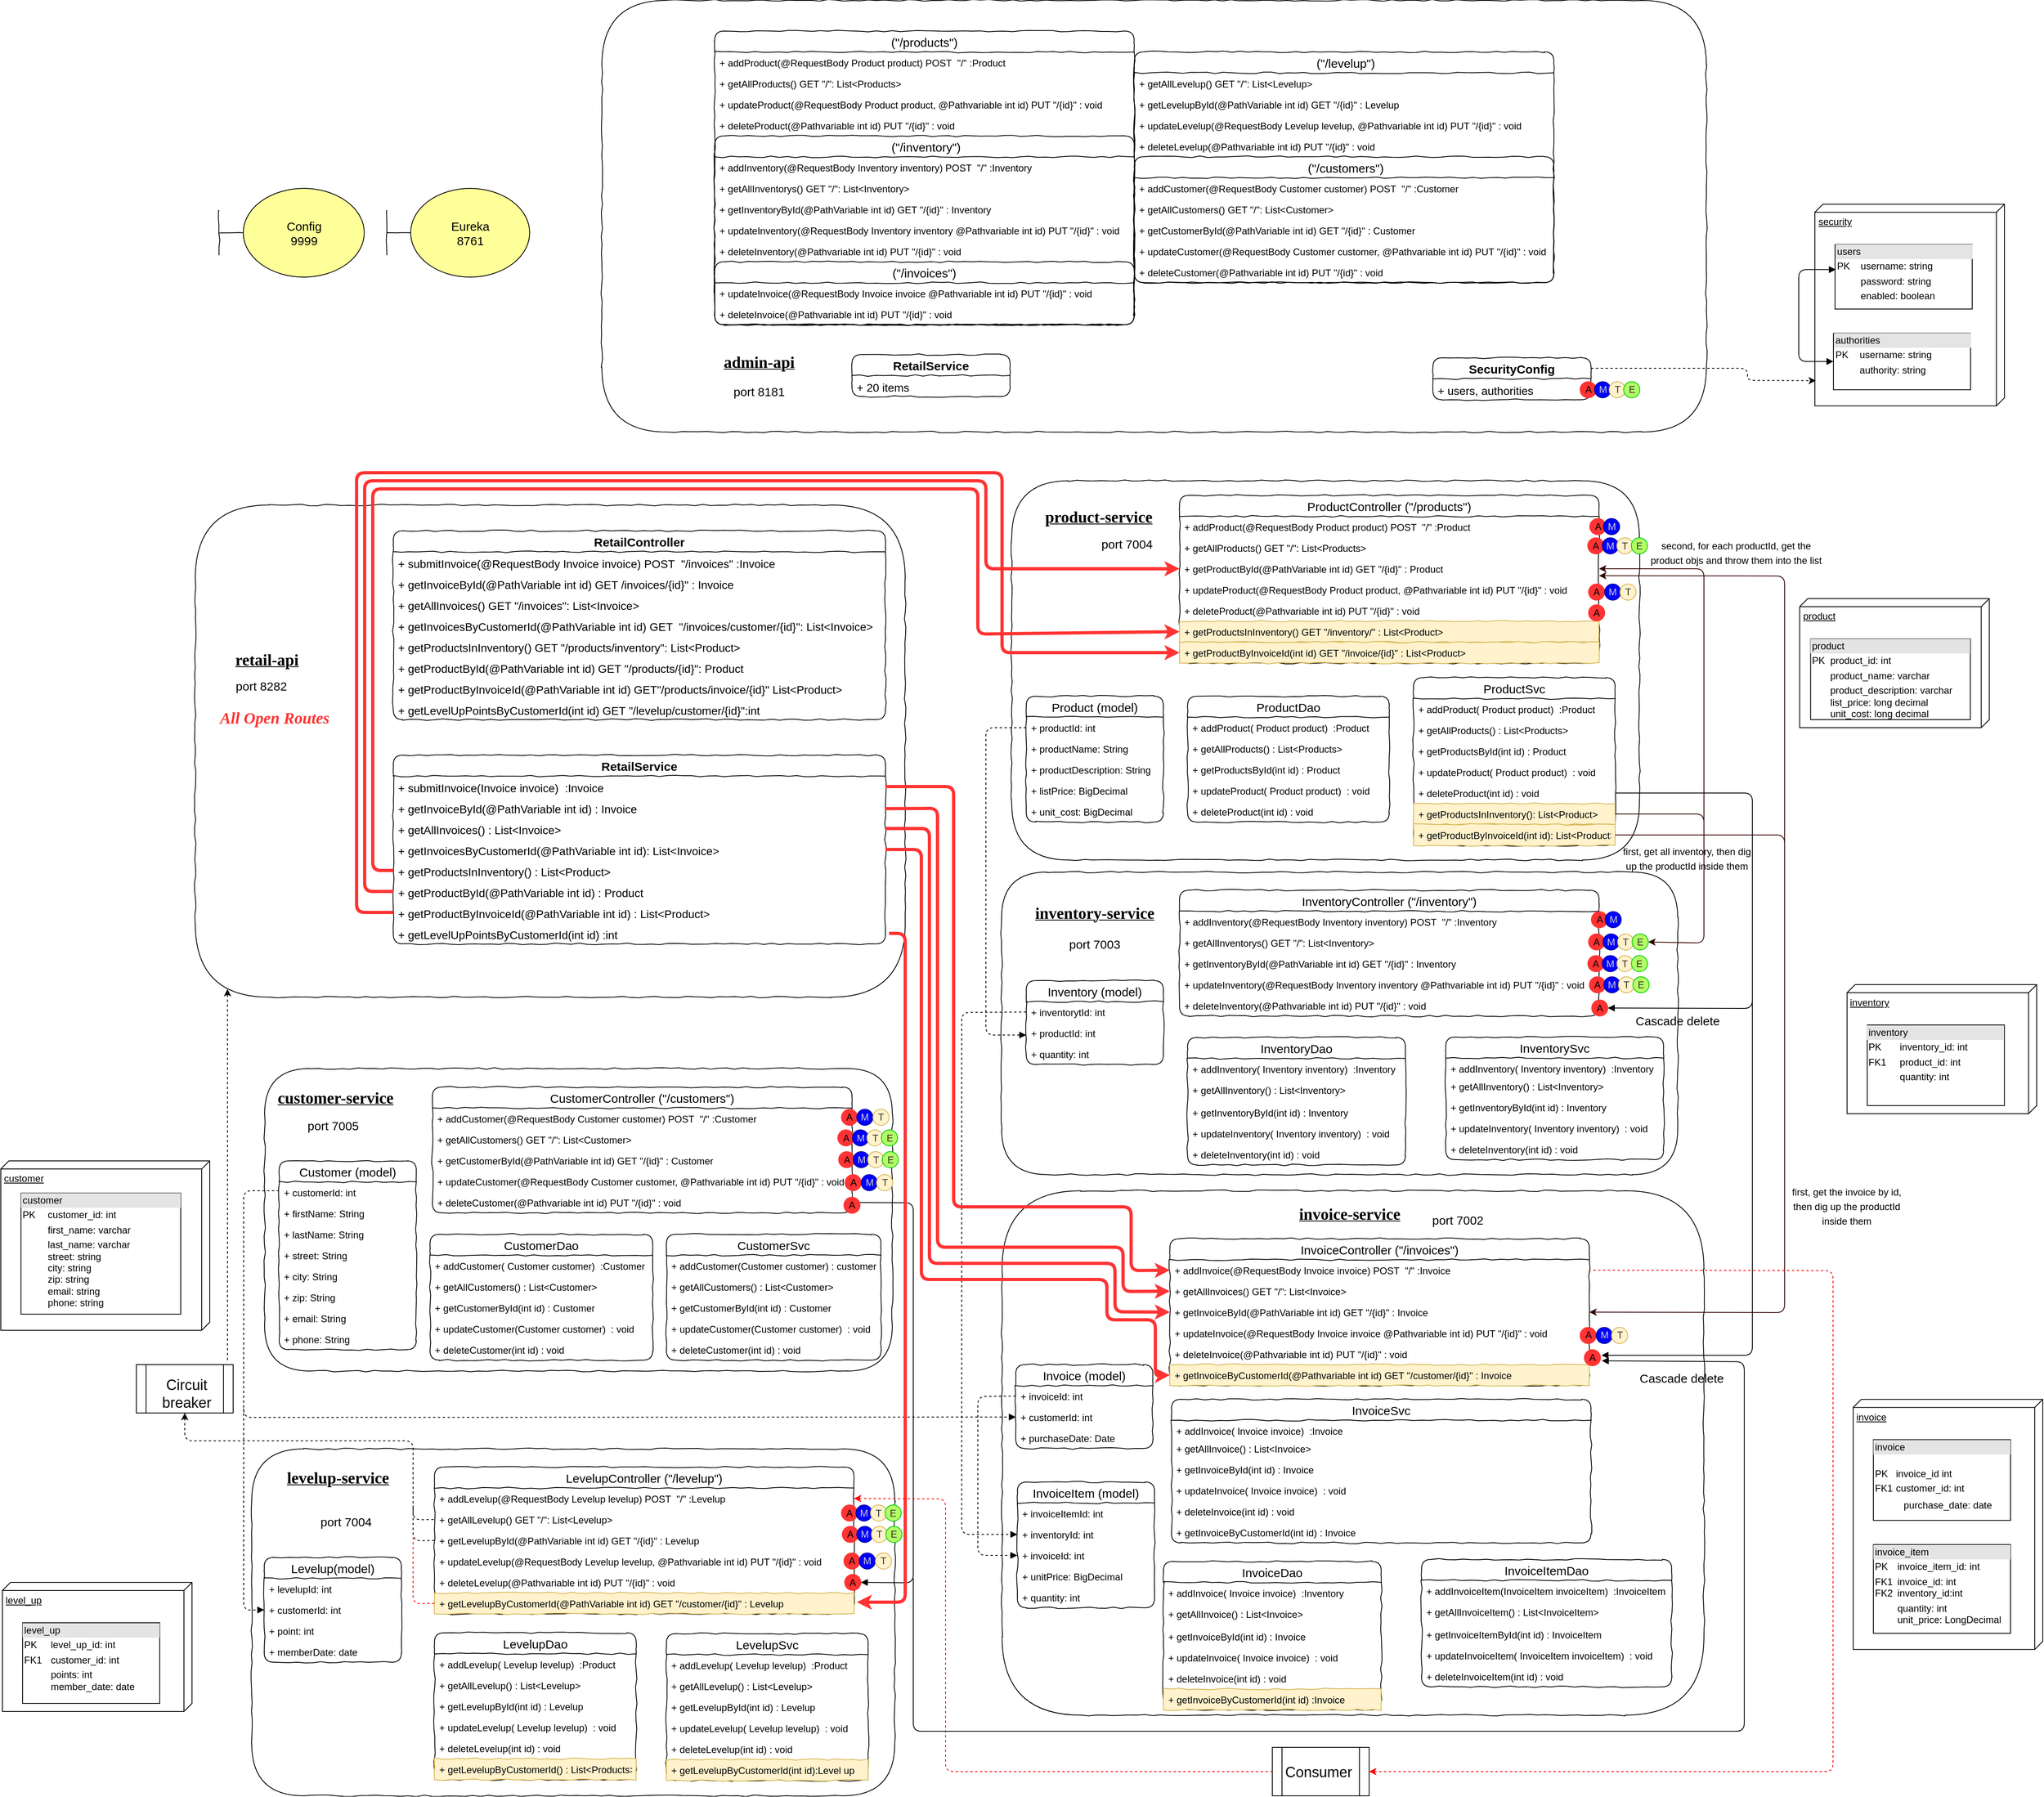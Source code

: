 <mxfile pages="1" version="11.2.1" type="device"><diagram id="AKQeQcgz-3qSORkPZozQ" name="Page-1"><mxGraphModel dx="2175" dy="1123" grid="1" gridSize="10" guides="1" tooltips="1" connect="1" arrows="1" fold="1" page="1" pageScale="1" pageWidth="850" pageHeight="1100" math="0" shadow="0"><root><mxCell id="0"/><mxCell id="1" parent="0"/><mxCell id="oy09f4TFrToggvV0XJdq-14" value="customer" style="verticalAlign=top;align=left;spacingTop=8;spacingLeft=2;spacingRight=12;shape=cube;size=10;direction=south;fontStyle=4;html=1;" parent="1" vertex="1"><mxGeometry x="-101" y="1663" width="259" height="210" as="geometry"/></mxCell><mxCell id="oy09f4TFrToggvV0XJdq-7" value="level_up" style="verticalAlign=top;align=left;spacingTop=8;spacingLeft=2;spacingRight=12;shape=cube;size=10;direction=south;fontStyle=4;html=1;" parent="1" vertex="1"><mxGeometry x="-99" y="2185.5" width="235" height="160" as="geometry"/></mxCell><mxCell id="oy09f4TFrToggvV0XJdq-5" value="&lt;div style=&quot;box-sizing: border-box ; width: 100% ; background: #e4e4e4 ; padding: 2px&quot;&gt;level_up&lt;/div&gt;&lt;table style=&quot;width: 100% ; font-size: 1em&quot; cellpadding=&quot;2&quot; cellspacing=&quot;0&quot;&gt;&lt;tbody&gt;&lt;tr&gt;&lt;td&gt;PK&lt;/td&gt;&lt;td&gt;level_up_id: int&lt;br&gt;&lt;/td&gt;&lt;/tr&gt;&lt;tr&gt;&lt;td&gt;FK1&lt;/td&gt;&lt;td&gt;customer_id: int&lt;/td&gt;&lt;/tr&gt;&lt;tr&gt;&lt;td&gt;&lt;/td&gt;&lt;td&gt;points: int&lt;br style=&quot;padding: 0px ; margin: 0px&quot;&gt;member_date: date&lt;br&gt;&lt;/td&gt;&lt;/tr&gt;&lt;/tbody&gt;&lt;/table&gt;" style="verticalAlign=top;align=left;overflow=fill;html=1;" parent="1" vertex="1"><mxGeometry x="-74" y="2235.5" width="170" height="100" as="geometry"/></mxCell><mxCell id="oy09f4TFrToggvV0XJdq-8" value="invoice" style="verticalAlign=top;align=left;spacingTop=8;spacingLeft=2;spacingRight=12;shape=cube;size=10;direction=south;fontStyle=4;html=1;" parent="1" vertex="1"><mxGeometry x="2195" y="1958.6" width="235" height="310" as="geometry"/></mxCell><mxCell id="oy09f4TFrToggvV0XJdq-9" value="&lt;div style=&quot;box-sizing: border-box ; width: 100% ; background: #e4e4e4 ; padding: 2px&quot;&gt;invoice&lt;/div&gt;&lt;br&gt;&lt;table style=&quot;width: 100% ; font-size: 1em&quot; cellpadding=&quot;2&quot; cellspacing=&quot;0&quot;&gt;&lt;tbody&gt;&lt;tr&gt;&lt;td&gt;PK&lt;/td&gt;&lt;td&gt;invoice_id int&lt;br&gt;&lt;/td&gt;&lt;/tr&gt;&lt;tr&gt;&lt;td&gt;FK1&lt;/td&gt;&lt;td&gt;customer_id: int&lt;/td&gt;&lt;/tr&gt;&lt;tr&gt;&lt;td&gt;&lt;/td&gt;&lt;td&gt;&lt;table cellpadding=&quot;2&quot; cellspacing=&quot;0&quot; style=&quot;font-size: 1em ; width: 238px&quot;&gt;&lt;tbody&gt;&lt;tr&gt;&lt;td&gt;&lt;/td&gt;&lt;td&gt;purchase_date: date&lt;br&gt;&lt;/td&gt;&lt;td&gt;&lt;/td&gt;&lt;td&gt;&lt;br&gt;&lt;/td&gt;&lt;/tr&gt;&lt;/tbody&gt;&lt;/table&gt;&lt;/td&gt;&lt;td&gt;&lt;/td&gt;&lt;td&gt;&lt;/td&gt;&lt;td&gt;&lt;br&gt;&lt;/td&gt;&lt;/tr&gt;&lt;/tbody&gt;&lt;/table&gt;" style="verticalAlign=top;align=left;overflow=fill;html=1;" parent="1" vertex="1"><mxGeometry x="2220" y="2008.6" width="170" height="100" as="geometry"/></mxCell><mxCell id="oy09f4TFrToggvV0XJdq-10" value="&lt;div style=&quot;box-sizing: border-box ; width: 100% ; background: #e4e4e4 ; padding: 2px&quot;&gt;invoice_item&lt;/div&gt;&lt;table style=&quot;width: 100% ; font-size: 1em&quot; cellpadding=&quot;2&quot; cellspacing=&quot;0&quot;&gt;&lt;tbody&gt;&lt;tr&gt;&lt;td&gt;PK&lt;/td&gt;&lt;td&gt;invoice_item_id: int&lt;br&gt;&lt;/td&gt;&lt;/tr&gt;&lt;tr&gt;&lt;td&gt;FK1&lt;br&gt;FK2&lt;/td&gt;&lt;td&gt;invoice_id: int&lt;br&gt;inventory_id:int&lt;/td&gt;&lt;/tr&gt;&lt;tr&gt;&lt;td&gt;&lt;/td&gt;&lt;td&gt;quantity: int&lt;br&gt;unit_price: LongDecimal&lt;br&gt;&lt;br&gt;&lt;/td&gt;&lt;/tr&gt;&lt;/tbody&gt;&lt;/table&gt;" style="verticalAlign=top;align=left;overflow=fill;html=1;" parent="1" vertex="1"><mxGeometry x="2220" y="2138.6" width="170" height="110" as="geometry"/></mxCell><mxCell id="oy09f4TFrToggvV0XJdq-12" value="inventory" style="verticalAlign=top;align=left;spacingTop=8;spacingLeft=2;spacingRight=12;shape=cube;size=10;direction=south;fontStyle=4;html=1;" parent="1" vertex="1"><mxGeometry x="2187.4" y="1444.5" width="235" height="160" as="geometry"/></mxCell><mxCell id="oy09f4TFrToggvV0XJdq-13" value="&lt;div style=&quot;box-sizing: border-box ; width: 100% ; background: #e4e4e4 ; padding: 2px&quot;&gt;inventory&lt;/div&gt;&lt;table style=&quot;width: 100% ; font-size: 1em&quot; cellpadding=&quot;2&quot; cellspacing=&quot;0&quot;&gt;&lt;tbody&gt;&lt;tr&gt;&lt;td&gt;PK&lt;/td&gt;&lt;td&gt;inventory_id: int&lt;br&gt;&lt;/td&gt;&lt;/tr&gt;&lt;tr&gt;&lt;td&gt;FK1&lt;/td&gt;&lt;td&gt;product_id: int&lt;/td&gt;&lt;/tr&gt;&lt;tr&gt;&lt;td&gt;&lt;/td&gt;&lt;td&gt;quantity: int&lt;br style=&quot;padding: 0px ; margin: 0px&quot;&gt;&lt;br&gt;&lt;/td&gt;&lt;/tr&gt;&lt;/tbody&gt;&lt;/table&gt;" style="verticalAlign=top;align=left;overflow=fill;html=1;" parent="1" vertex="1"><mxGeometry x="2212.4" y="1494.5" width="170" height="100" as="geometry"/></mxCell><mxCell id="oy09f4TFrToggvV0XJdq-15" value="&lt;div style=&quot;box-sizing: border-box ; width: 100% ; background: #e4e4e4 ; padding: 2px&quot;&gt;product&lt;/div&gt;&lt;table style=&quot;width: 100% ; font-size: 1em&quot; cellpadding=&quot;2&quot; cellspacing=&quot;0&quot;&gt;&lt;tbody&gt;&lt;tr&gt;&lt;td&gt;PK&lt;/td&gt;&lt;td&gt;product_id: int&lt;br&gt;&lt;/td&gt;&lt;/tr&gt;&lt;tr&gt;&lt;td&gt;&lt;br&gt;&lt;/td&gt;&lt;td&gt;product_name: varchar&lt;/td&gt;&lt;/tr&gt;&lt;tr&gt;&lt;td&gt;&lt;/td&gt;&lt;td&gt;product_description: varchar&lt;br style=&quot;padding: 0px ; margin: 0px&quot;&gt;list_price: long decimal&lt;br&gt;unit_cost: long decimal&lt;/td&gt;&lt;/tr&gt;&lt;/tbody&gt;&lt;/table&gt;" style="verticalAlign=top;align=left;overflow=fill;html=1;" parent="1" vertex="1"><mxGeometry x="2132.2" y="1006" width="198" height="100" as="geometry"/></mxCell><mxCell id="oy09f4TFrToggvV0XJdq-21" value="product" style="verticalAlign=top;align=left;spacingTop=8;spacingLeft=2;spacingRight=12;shape=cube;size=10;direction=south;fontStyle=4;html=1;" parent="1" vertex="1"><mxGeometry x="2128.7" y="966" width="235" height="160" as="geometry"/></mxCell><mxCell id="oy09f4TFrToggvV0XJdq-22" value="&lt;div style=&quot;box-sizing: border-box ; width: 100% ; background: #e4e4e4 ; padding: 2px&quot;&gt;product&lt;/div&gt;&lt;table style=&quot;width: 100% ; font-size: 1em&quot; cellpadding=&quot;2&quot; cellspacing=&quot;0&quot;&gt;&lt;tbody&gt;&lt;tr&gt;&lt;td&gt;PK&lt;/td&gt;&lt;td&gt;product_id: int&lt;br&gt;&lt;/td&gt;&lt;/tr&gt;&lt;tr&gt;&lt;td&gt;&lt;br&gt;&lt;/td&gt;&lt;td&gt;product_name: varchar&lt;/td&gt;&lt;/tr&gt;&lt;tr&gt;&lt;td&gt;&lt;/td&gt;&lt;td&gt;product_description: varchar&lt;br style=&quot;padding: 0px ; margin: 0px&quot;&gt;list_price: long decimal&lt;br&gt;unit_cost: long decimal&lt;/td&gt;&lt;/tr&gt;&lt;/tbody&gt;&lt;/table&gt;" style="verticalAlign=top;align=left;overflow=fill;html=1;" parent="1" vertex="1"><mxGeometry x="2142.2" y="1016" width="198" height="100" as="geometry"/></mxCell><mxCell id="oy09f4TFrToggvV0XJdq-23" value="&lt;div style=&quot;box-sizing: border-box ; width: 100% ; background: #e4e4e4 ; padding: 2px&quot;&gt;customer&lt;/div&gt;&lt;table style=&quot;width: 100% ; font-size: 1em&quot; cellpadding=&quot;2&quot; cellspacing=&quot;0&quot;&gt;&lt;tbody&gt;&lt;tr&gt;&lt;td&gt;PK&lt;/td&gt;&lt;td&gt;customer_id: int&lt;br&gt;&lt;/td&gt;&lt;/tr&gt;&lt;tr&gt;&lt;td&gt;&lt;br&gt;&lt;/td&gt;&lt;td&gt;first_name: varchar&lt;/td&gt;&lt;/tr&gt;&lt;tr&gt;&lt;td&gt;&lt;/td&gt;&lt;td&gt;last_name: varchar&lt;br style=&quot;padding: 0px ; margin: 0px&quot;&gt;street: string&lt;br&gt;city: string&lt;br&gt;zip: string&lt;br&gt;email: string&lt;br&gt;phone: string&lt;br&gt;&lt;br&gt;&lt;/td&gt;&lt;/tr&gt;&lt;/tbody&gt;&lt;/table&gt;" style="verticalAlign=top;align=left;overflow=fill;html=1;" parent="1" vertex="1"><mxGeometry x="-76" y="1703" width="198" height="150" as="geometry"/></mxCell><mxCell id="dk8RMF_b6mO3HH5nVuE_-1" value="" style="rounded=1;whiteSpace=wrap;html=1;comic=1;shadow=0;glass=0;" parent="1" vertex="1"><mxGeometry x="140" y="850" width="880" height="610" as="geometry"/></mxCell><mxCell id="dk8RMF_b6mO3HH5nVuE_-2" value="&lt;font face=&quot;Comic Sans MS&quot;&gt;&lt;span style=&quot;font-size: 20px&quot;&gt;retail-api&lt;/span&gt;&lt;/font&gt;" style="text;html=1;strokeColor=none;fillColor=none;align=center;verticalAlign=middle;whiteSpace=wrap;rounded=0;fontStyle=5" parent="1" vertex="1"><mxGeometry x="154" y="1031" width="150" height="20" as="geometry"/></mxCell><mxCell id="dk8RMF_b6mO3HH5nVuE_-3" value="RetailController" style="swimlane;fontStyle=1;childLayout=stackLayout;horizontal=1;startSize=26;fillColor=none;horizontalStack=0;resizeParent=1;resizeParentMax=0;resizeLast=0;collapsible=1;marginBottom=0;rounded=1;shadow=0;glass=0;comic=1;fontSize=15;" parent="1" vertex="1"><mxGeometry x="385.5" y="882" width="610" height="234" as="geometry"/></mxCell><mxCell id="dk8RMF_b6mO3HH5nVuE_-4" value="+ submitInvoice(@RequestBody Invoice invoice) POST  &quot;/invoices&quot; :Invoice " style="text;strokeColor=none;fillColor=none;align=left;verticalAlign=top;spacingLeft=4;spacingRight=4;overflow=hidden;rotatable=0;points=[[0,0.5],[1,0.5]];portConstraint=eastwest;fontSize=14;" parent="dk8RMF_b6mO3HH5nVuE_-3" vertex="1"><mxGeometry y="26" width="610" height="26" as="geometry"/></mxCell><mxCell id="dk8RMF_b6mO3HH5nVuE_-5" value="+ getInvoiceById(@PathVariable int id) GET /invoices/{id}&quot; : Invoice " style="text;strokeColor=none;fillColor=none;align=left;verticalAlign=top;spacingLeft=4;spacingRight=4;overflow=hidden;rotatable=0;points=[[0,0.5],[1,0.5]];portConstraint=eastwest;fontSize=14;" parent="dk8RMF_b6mO3HH5nVuE_-3" vertex="1"><mxGeometry y="52" width="610" height="26" as="geometry"/></mxCell><mxCell id="dk8RMF_b6mO3HH5nVuE_-6" value="+ getAllInvoices() GET &quot;/invoices&quot;: List&lt;Invoice&gt; " style="text;strokeColor=none;fillColor=none;align=left;verticalAlign=top;spacingLeft=4;spacingRight=4;overflow=hidden;rotatable=0;points=[[0,0.5],[1,0.5]];portConstraint=eastwest;fontSize=14;" parent="dk8RMF_b6mO3HH5nVuE_-3" vertex="1"><mxGeometry y="78" width="610" height="26" as="geometry"/></mxCell><mxCell id="dk8RMF_b6mO3HH5nVuE_-7" value="+ getInvoicesByCustomerId(@PathVariable int id) GET  &quot;/invoices/customer/{id}&quot;: List&lt;Invoice&gt; &#10;" style="text;strokeColor=none;fillColor=none;align=left;verticalAlign=top;spacingLeft=4;spacingRight=4;overflow=hidden;rotatable=0;points=[[0,0.5],[1,0.5]];portConstraint=eastwest;fontSize=14;" parent="dk8RMF_b6mO3HH5nVuE_-3" vertex="1"><mxGeometry y="104" width="610" height="26" as="geometry"/></mxCell><mxCell id="dk8RMF_b6mO3HH5nVuE_-8" value="+ getProductsInInventory() GET &quot;/products/inventory&quot;: List&lt;Product&gt;&#10;" style="text;strokeColor=none;fillColor=none;align=left;verticalAlign=top;spacingLeft=4;spacingRight=4;overflow=hidden;rotatable=0;points=[[0,0.5],[1,0.5]];portConstraint=eastwest;fontSize=14;" parent="dk8RMF_b6mO3HH5nVuE_-3" vertex="1"><mxGeometry y="130" width="610" height="26" as="geometry"/></mxCell><mxCell id="dk8RMF_b6mO3HH5nVuE_-9" value="+ getProductById(@PathVariable int id) GET &quot;/products/{id}&quot;: Product&#10;" style="text;strokeColor=none;fillColor=none;align=left;verticalAlign=top;spacingLeft=4;spacingRight=4;overflow=hidden;rotatable=0;points=[[0,0.5],[1,0.5]];portConstraint=eastwest;fontSize=14;" parent="dk8RMF_b6mO3HH5nVuE_-3" vertex="1"><mxGeometry y="156" width="610" height="26" as="geometry"/></mxCell><mxCell id="dk8RMF_b6mO3HH5nVuE_-10" value="+ getProductByInvoiceId(@PathVariable int id) GET&quot;/products/invoice/{id}&quot; List&lt;Product&gt;&#10;" style="text;strokeColor=none;fillColor=none;align=left;verticalAlign=top;spacingLeft=4;spacingRight=4;overflow=hidden;rotatable=0;points=[[0,0.5],[1,0.5]];portConstraint=eastwest;fontSize=14;" parent="dk8RMF_b6mO3HH5nVuE_-3" vertex="1"><mxGeometry y="182" width="610" height="26" as="geometry"/></mxCell><mxCell id="dk8RMF_b6mO3HH5nVuE_-11" value="+ getLevelUpPointsByCustomerId(int id) GET &quot;/levelup/customer/{id}&quot;:int&#10;" style="text;strokeColor=none;fillColor=none;align=left;verticalAlign=top;spacingLeft=4;spacingRight=4;overflow=hidden;rotatable=0;points=[[0,0.5],[1,0.5]];portConstraint=eastwest;fontSize=14;" parent="dk8RMF_b6mO3HH5nVuE_-3" vertex="1"><mxGeometry y="208" width="610" height="26" as="geometry"/></mxCell><mxCell id="dk8RMF_b6mO3HH5nVuE_-12" value="RetailService" style="swimlane;fontStyle=1;childLayout=stackLayout;horizontal=1;startSize=26;fillColor=none;horizontalStack=0;resizeParent=1;resizeParentMax=0;resizeLast=0;collapsible=1;marginBottom=0;rounded=1;shadow=0;glass=0;comic=1;fontSize=15;" parent="1" vertex="1"><mxGeometry x="385.5" y="1160" width="610" height="234" as="geometry"/></mxCell><mxCell id="dk8RMF_b6mO3HH5nVuE_-13" value="+ submitInvoice(Invoice invoice)  :Invoice " style="text;strokeColor=none;fillColor=none;align=left;verticalAlign=top;spacingLeft=4;spacingRight=4;overflow=hidden;rotatable=0;points=[[0,0.5],[1,0.5]];portConstraint=eastwest;fontSize=14;" parent="dk8RMF_b6mO3HH5nVuE_-12" vertex="1"><mxGeometry y="26" width="610" height="26" as="geometry"/></mxCell><mxCell id="dk8RMF_b6mO3HH5nVuE_-14" value="+ getInvoiceById(@PathVariable int id) : Invoice " style="text;strokeColor=none;fillColor=none;align=left;verticalAlign=top;spacingLeft=4;spacingRight=4;overflow=hidden;rotatable=0;points=[[0,0.5],[1,0.5]];portConstraint=eastwest;fontSize=14;" parent="dk8RMF_b6mO3HH5nVuE_-12" vertex="1"><mxGeometry y="52" width="610" height="26" as="geometry"/></mxCell><mxCell id="dk8RMF_b6mO3HH5nVuE_-15" value="+ getAllInvoices() : List&lt;Invoice&gt; " style="text;strokeColor=none;fillColor=none;align=left;verticalAlign=top;spacingLeft=4;spacingRight=4;overflow=hidden;rotatable=0;points=[[0,0.5],[1,0.5]];portConstraint=eastwest;fontSize=14;" parent="dk8RMF_b6mO3HH5nVuE_-12" vertex="1"><mxGeometry y="78" width="610" height="26" as="geometry"/></mxCell><mxCell id="dk8RMF_b6mO3HH5nVuE_-16" value="+ getInvoicesByCustomerId(@PathVariable int id): List&lt;Invoice&gt; &#10;" style="text;strokeColor=none;fillColor=none;align=left;verticalAlign=top;spacingLeft=4;spacingRight=4;overflow=hidden;rotatable=0;points=[[0,0.5],[1,0.5]];portConstraint=eastwest;fontSize=14;" parent="dk8RMF_b6mO3HH5nVuE_-12" vertex="1"><mxGeometry y="104" width="610" height="26" as="geometry"/></mxCell><mxCell id="dk8RMF_b6mO3HH5nVuE_-17" value="+ getProductsInInventory() : List&lt;Product&gt;&#10;" style="text;strokeColor=none;fillColor=none;align=left;verticalAlign=top;spacingLeft=4;spacingRight=4;overflow=hidden;rotatable=0;points=[[0,0.5],[1,0.5]];portConstraint=eastwest;fontSize=14;" parent="dk8RMF_b6mO3HH5nVuE_-12" vertex="1"><mxGeometry y="130" width="610" height="26" as="geometry"/></mxCell><mxCell id="dk8RMF_b6mO3HH5nVuE_-18" value="+ getProductById(@PathVariable int id) : Product&#10;" style="text;strokeColor=none;fillColor=none;align=left;verticalAlign=top;spacingLeft=4;spacingRight=4;overflow=hidden;rotatable=0;points=[[0,0.5],[1,0.5]];portConstraint=eastwest;fontSize=14;" parent="dk8RMF_b6mO3HH5nVuE_-12" vertex="1"><mxGeometry y="156" width="610" height="26" as="geometry"/></mxCell><mxCell id="dk8RMF_b6mO3HH5nVuE_-19" value="+ getProductByInvoiceId(@PathVariable int id) : List&lt;Product&gt;&#10;" style="text;strokeColor=none;fillColor=none;align=left;verticalAlign=top;spacingLeft=4;spacingRight=4;overflow=hidden;rotatable=0;points=[[0,0.5],[1,0.5]];portConstraint=eastwest;fontSize=14;" parent="dk8RMF_b6mO3HH5nVuE_-12" vertex="1"><mxGeometry y="182" width="610" height="26" as="geometry"/></mxCell><mxCell id="dk8RMF_b6mO3HH5nVuE_-20" value="+ getLevelUpPointsByCustomerId(int id) :int&#10;" style="text;strokeColor=none;fillColor=none;align=left;verticalAlign=top;spacingLeft=4;spacingRight=4;overflow=hidden;rotatable=0;points=[[0,0.5],[1,0.5]];portConstraint=eastwest;fontSize=14;" parent="dk8RMF_b6mO3HH5nVuE_-12" vertex="1"><mxGeometry y="208" width="610" height="26" as="geometry"/></mxCell><mxCell id="dk8RMF_b6mO3HH5nVuE_-21" value="port 8282" style="text;html=1;strokeColor=none;fillColor=none;align=center;verticalAlign=middle;whiteSpace=wrap;rounded=0;shadow=0;glass=0;comic=1;fontSize=15;" parent="1" vertex="1"><mxGeometry x="187" y="1064" width="70" height="20" as="geometry"/></mxCell><mxCell id="dk8RMF_b6mO3HH5nVuE_-22" value="" style="rounded=1;whiteSpace=wrap;html=1;shadow=0;glass=0;comic=1;fontSize=15;" parent="1" vertex="1"><mxGeometry x="1152" y="820" width="778" height="470" as="geometry"/></mxCell><mxCell id="dk8RMF_b6mO3HH5nVuE_-23" value="&lt;font face=&quot;Comic Sans MS&quot;&gt;&lt;span style=&quot;font-size: 20px&quot;&gt;product-service&lt;/span&gt;&lt;/font&gt;" style="text;html=1;strokeColor=none;fillColor=none;align=center;verticalAlign=middle;whiteSpace=wrap;rounded=0;fontStyle=5" parent="1" vertex="1"><mxGeometry x="1170" y="854" width="180" height="20" as="geometry"/></mxCell><mxCell id="dk8RMF_b6mO3HH5nVuE_-24" value="ProductController (&quot;/products&quot;)" style="swimlane;fontStyle=0;childLayout=stackLayout;horizontal=1;startSize=26;fillColor=none;horizontalStack=0;resizeParent=1;resizeParentMax=0;resizeLast=0;collapsible=1;marginBottom=0;rounded=1;shadow=0;glass=0;comic=1;fontSize=15;" parent="1" vertex="1"><mxGeometry x="1360" y="838" width="520" height="208" as="geometry"/></mxCell><mxCell id="dk8RMF_b6mO3HH5nVuE_-25" value="+ addProduct(@RequestBody Product product) POST  &quot;/&quot; :Product" style="text;strokeColor=none;fillColor=none;align=left;verticalAlign=top;spacingLeft=4;spacingRight=4;overflow=hidden;rotatable=0;points=[[0,0.5],[1,0.5]];portConstraint=eastwest;" parent="dk8RMF_b6mO3HH5nVuE_-24" vertex="1"><mxGeometry y="26" width="520" height="26" as="geometry"/></mxCell><mxCell id="dk8RMF_b6mO3HH5nVuE_-26" value="+ getAllProducts() GET &quot;/&quot;: List&lt;Products&gt; " style="text;strokeColor=none;fillColor=none;align=left;verticalAlign=top;spacingLeft=4;spacingRight=4;overflow=hidden;rotatable=0;points=[[0,0.5],[1,0.5]];portConstraint=eastwest;" parent="dk8RMF_b6mO3HH5nVuE_-24" vertex="1"><mxGeometry y="52" width="520" height="26" as="geometry"/></mxCell><mxCell id="dk8RMF_b6mO3HH5nVuE_-27" value="+ getProductById(@PathVariable int id) GET &quot;/{id}&quot; : Product" style="text;strokeColor=none;fillColor=none;align=left;verticalAlign=top;spacingLeft=4;spacingRight=4;overflow=hidden;rotatable=0;points=[[0,0.5],[1,0.5]];portConstraint=eastwest;" parent="dk8RMF_b6mO3HH5nVuE_-24" vertex="1"><mxGeometry y="78" width="520" height="26" as="geometry"/></mxCell><mxCell id="dk8RMF_b6mO3HH5nVuE_-28" value="+ updateProduct(@RequestBody Product product, @Pathvariable int id) PUT &quot;/{id}&quot; : void" style="text;strokeColor=none;fillColor=none;align=left;verticalAlign=top;spacingLeft=4;spacingRight=4;overflow=hidden;rotatable=0;points=[[0,0.5],[1,0.5]];portConstraint=eastwest;" parent="dk8RMF_b6mO3HH5nVuE_-24" vertex="1"><mxGeometry y="104" width="520" height="26" as="geometry"/></mxCell><mxCell id="dk8RMF_b6mO3HH5nVuE_-30" value="+ deleteProduct(@Pathvariable int id) PUT &quot;/{id}&quot; : void" style="text;strokeColor=none;fillColor=none;align=left;verticalAlign=top;spacingLeft=4;spacingRight=4;overflow=hidden;rotatable=0;points=[[0,0.5],[1,0.5]];portConstraint=eastwest;" parent="dk8RMF_b6mO3HH5nVuE_-24" vertex="1"><mxGeometry y="130" width="520" height="26" as="geometry"/></mxCell><mxCell id="dk8RMF_b6mO3HH5nVuE_-236" value="+ getProductsInInventory() GET &quot;/inventory/&quot; : List&lt;Product&gt;" style="text;strokeColor=#d6b656;fillColor=#fff2cc;align=left;verticalAlign=top;spacingLeft=4;spacingRight=4;overflow=hidden;rotatable=0;points=[[0,0.5],[1,0.5]];portConstraint=eastwest;comic=1;" parent="dk8RMF_b6mO3HH5nVuE_-24" vertex="1"><mxGeometry y="156" width="520" height="26" as="geometry"/></mxCell><mxCell id="dk8RMF_b6mO3HH5nVuE_-239" value="" style="endArrow=classic;html=1;strokeColor=#330000;strokeWidth=1;fontSize=15;entryX=1;entryY=0.5;entryDx=0;entryDy=0;" parent="dk8RMF_b6mO3HH5nVuE_-24" target="dk8RMF_b6mO3HH5nVuE_-27" edge="1"><mxGeometry width="50" height="50" relative="1" as="geometry"><mxPoint x="650" y="165" as="sourcePoint"/><mxPoint x="530" y="533.5" as="targetPoint"/><Array as="points"><mxPoint x="650" y="432"/><mxPoint x="650" y="91"/></Array></mxGeometry></mxCell><mxCell id="dk8RMF_b6mO3HH5nVuE_-241" value="+ getProductByInvoiceId(int id) GET &quot;/invoice/{id}&quot; : List&lt;Product&gt;" style="text;strokeColor=#d6b656;fillColor=#fff2cc;align=left;verticalAlign=top;spacingLeft=4;spacingRight=4;overflow=hidden;rotatable=0;points=[[0,0.5],[1,0.5]];portConstraint=eastwest;comic=1;" parent="dk8RMF_b6mO3HH5nVuE_-24" vertex="1"><mxGeometry y="182" width="520" height="26" as="geometry"/></mxCell><mxCell id="dk8RMF_b6mO3HH5nVuE_-31" value="ProductSvc" style="swimlane;fontStyle=0;childLayout=stackLayout;horizontal=1;startSize=26;fillColor=none;horizontalStack=0;resizeParent=1;resizeParentMax=0;resizeLast=0;collapsible=1;marginBottom=0;rounded=1;shadow=0;glass=0;comic=1;fontSize=15;" parent="1" vertex="1"><mxGeometry x="1650" y="1064" width="250" height="208" as="geometry"/></mxCell><mxCell id="dk8RMF_b6mO3HH5nVuE_-32" value="+ addProduct( Product product)  :Product" style="text;strokeColor=none;fillColor=none;align=left;verticalAlign=top;spacingLeft=4;spacingRight=4;overflow=hidden;rotatable=0;points=[[0,0.5],[1,0.5]];portConstraint=eastwest;" parent="dk8RMF_b6mO3HH5nVuE_-31" vertex="1"><mxGeometry y="26" width="250" height="26" as="geometry"/></mxCell><mxCell id="dk8RMF_b6mO3HH5nVuE_-33" value="+ getAllProducts() : List&lt;Products&gt; " style="text;strokeColor=none;fillColor=none;align=left;verticalAlign=top;spacingLeft=4;spacingRight=4;overflow=hidden;rotatable=0;points=[[0,0.5],[1,0.5]];portConstraint=eastwest;" parent="dk8RMF_b6mO3HH5nVuE_-31" vertex="1"><mxGeometry y="52" width="250" height="26" as="geometry"/></mxCell><mxCell id="dk8RMF_b6mO3HH5nVuE_-34" value="+ getProductsById(int id) : Product" style="text;strokeColor=none;fillColor=none;align=left;verticalAlign=top;spacingLeft=4;spacingRight=4;overflow=hidden;rotatable=0;points=[[0,0.5],[1,0.5]];portConstraint=eastwest;" parent="dk8RMF_b6mO3HH5nVuE_-31" vertex="1"><mxGeometry y="78" width="250" height="26" as="geometry"/></mxCell><mxCell id="dk8RMF_b6mO3HH5nVuE_-35" value="+ updateProduct( Product product)  : void" style="text;strokeColor=none;fillColor=none;align=left;verticalAlign=top;spacingLeft=4;spacingRight=4;overflow=hidden;rotatable=0;points=[[0,0.5],[1,0.5]];portConstraint=eastwest;" parent="dk8RMF_b6mO3HH5nVuE_-31" vertex="1"><mxGeometry y="104" width="250" height="26" as="geometry"/></mxCell><mxCell id="dk8RMF_b6mO3HH5nVuE_-37" value="+ deleteProduct(int id) : void" style="text;strokeColor=none;fillColor=none;align=left;verticalAlign=top;spacingLeft=4;spacingRight=4;overflow=hidden;rotatable=0;points=[[0,0.5],[1,0.5]];portConstraint=eastwest;" parent="dk8RMF_b6mO3HH5nVuE_-31" vertex="1"><mxGeometry y="130" width="250" height="26" as="geometry"/></mxCell><mxCell id="dk8RMF_b6mO3HH5nVuE_-237" value="+ getProductsInInventory(): List&lt;Product&gt;" style="text;strokeColor=#d6b656;fillColor=#fff2cc;align=left;verticalAlign=top;spacingLeft=4;spacingRight=4;overflow=hidden;rotatable=0;points=[[0,0.5],[1,0.5]];portConstraint=eastwest;comic=1;" parent="dk8RMF_b6mO3HH5nVuE_-31" vertex="1"><mxGeometry y="156" width="250" height="26" as="geometry"/></mxCell><mxCell id="dk8RMF_b6mO3HH5nVuE_-243" value="+ getProductByInvoiceId(int id): List&lt;Product&gt;" style="text;strokeColor=#d6b656;fillColor=#fff2cc;align=left;verticalAlign=top;spacingLeft=4;spacingRight=4;overflow=hidden;rotatable=0;points=[[0,0.5],[1,0.5]];portConstraint=eastwest;comic=1;" parent="dk8RMF_b6mO3HH5nVuE_-31" vertex="1"><mxGeometry y="182" width="250" height="26" as="geometry"/></mxCell><mxCell id="dk8RMF_b6mO3HH5nVuE_-38" value="ProductDao" style="swimlane;fontStyle=0;childLayout=stackLayout;horizontal=1;startSize=26;fillColor=none;horizontalStack=0;resizeParent=1;resizeParentMax=0;resizeLast=0;collapsible=1;marginBottom=0;rounded=1;shadow=0;glass=0;comic=1;fontSize=15;" parent="1" vertex="1"><mxGeometry x="1370" y="1087" width="250" height="156" as="geometry"/></mxCell><mxCell id="dk8RMF_b6mO3HH5nVuE_-39" value="+ addProduct( Product product)  :Product" style="text;strokeColor=none;fillColor=none;align=left;verticalAlign=top;spacingLeft=4;spacingRight=4;overflow=hidden;rotatable=0;points=[[0,0.5],[1,0.5]];portConstraint=eastwest;" parent="dk8RMF_b6mO3HH5nVuE_-38" vertex="1"><mxGeometry y="26" width="250" height="26" as="geometry"/></mxCell><mxCell id="dk8RMF_b6mO3HH5nVuE_-40" value="+ getAllProducts() : List&lt;Products&gt; " style="text;strokeColor=none;fillColor=none;align=left;verticalAlign=top;spacingLeft=4;spacingRight=4;overflow=hidden;rotatable=0;points=[[0,0.5],[1,0.5]];portConstraint=eastwest;" parent="dk8RMF_b6mO3HH5nVuE_-38" vertex="1"><mxGeometry y="52" width="250" height="26" as="geometry"/></mxCell><mxCell id="dk8RMF_b6mO3HH5nVuE_-41" value="+ getProductsById(int id) : Product" style="text;strokeColor=none;fillColor=none;align=left;verticalAlign=top;spacingLeft=4;spacingRight=4;overflow=hidden;rotatable=0;points=[[0,0.5],[1,0.5]];portConstraint=eastwest;" parent="dk8RMF_b6mO3HH5nVuE_-38" vertex="1"><mxGeometry y="78" width="250" height="26" as="geometry"/></mxCell><mxCell id="dk8RMF_b6mO3HH5nVuE_-42" value="+ updateProduct( Product product)  : void" style="text;strokeColor=none;fillColor=none;align=left;verticalAlign=top;spacingLeft=4;spacingRight=4;overflow=hidden;rotatable=0;points=[[0,0.5],[1,0.5]];portConstraint=eastwest;" parent="dk8RMF_b6mO3HH5nVuE_-38" vertex="1"><mxGeometry y="104" width="250" height="26" as="geometry"/></mxCell><mxCell id="dk8RMF_b6mO3HH5nVuE_-44" value="+ deleteProduct(int id) : void" style="text;strokeColor=none;fillColor=none;align=left;verticalAlign=top;spacingLeft=4;spacingRight=4;overflow=hidden;rotatable=0;points=[[0,0.5],[1,0.5]];portConstraint=eastwest;" parent="dk8RMF_b6mO3HH5nVuE_-38" vertex="1"><mxGeometry y="130" width="250" height="26" as="geometry"/></mxCell><mxCell id="dk8RMF_b6mO3HH5nVuE_-45" value="Product (model)" style="swimlane;fontStyle=0;childLayout=stackLayout;horizontal=1;startSize=26;fillColor=none;horizontalStack=0;resizeParent=1;resizeParentMax=0;resizeLast=0;collapsible=1;marginBottom=0;rounded=1;shadow=0;glass=0;comic=1;fontSize=15;" parent="1" vertex="1"><mxGeometry x="1170" y="1087" width="170" height="156" as="geometry"/></mxCell><mxCell id="dk8RMF_b6mO3HH5nVuE_-46" value="+ productId: int" style="text;strokeColor=none;fillColor=none;align=left;verticalAlign=top;spacingLeft=4;spacingRight=4;overflow=hidden;rotatable=0;points=[[0,0.5],[1,0.5]];portConstraint=eastwest;" parent="dk8RMF_b6mO3HH5nVuE_-45" vertex="1"><mxGeometry y="26" width="170" height="26" as="geometry"/></mxCell><mxCell id="dk8RMF_b6mO3HH5nVuE_-47" value="+ productName: String" style="text;strokeColor=none;fillColor=none;align=left;verticalAlign=top;spacingLeft=4;spacingRight=4;overflow=hidden;rotatable=0;points=[[0,0.5],[1,0.5]];portConstraint=eastwest;" parent="dk8RMF_b6mO3HH5nVuE_-45" vertex="1"><mxGeometry y="52" width="170" height="26" as="geometry"/></mxCell><mxCell id="dk8RMF_b6mO3HH5nVuE_-48" value="+ productDescription: String" style="text;strokeColor=none;fillColor=none;align=left;verticalAlign=top;spacingLeft=4;spacingRight=4;overflow=hidden;rotatable=0;points=[[0,0.5],[1,0.5]];portConstraint=eastwest;" parent="dk8RMF_b6mO3HH5nVuE_-45" vertex="1"><mxGeometry y="78" width="170" height="26" as="geometry"/></mxCell><mxCell id="dk8RMF_b6mO3HH5nVuE_-49" value="+ listPrice: BigDecimal" style="text;strokeColor=none;fillColor=none;align=left;verticalAlign=top;spacingLeft=4;spacingRight=4;overflow=hidden;rotatable=0;points=[[0,0.5],[1,0.5]];portConstraint=eastwest;" parent="dk8RMF_b6mO3HH5nVuE_-45" vertex="1"><mxGeometry y="104" width="170" height="26" as="geometry"/></mxCell><mxCell id="dk8RMF_b6mO3HH5nVuE_-51" value="+ unit_cost: BigDecimal" style="text;strokeColor=none;fillColor=none;align=left;verticalAlign=top;spacingLeft=4;spacingRight=4;overflow=hidden;rotatable=0;points=[[0,0.5],[1,0.5]];portConstraint=eastwest;" parent="dk8RMF_b6mO3HH5nVuE_-45" vertex="1"><mxGeometry y="130" width="170" height="26" as="geometry"/></mxCell><mxCell id="dk8RMF_b6mO3HH5nVuE_-52" value="" style="rounded=1;whiteSpace=wrap;html=1;shadow=0;glass=0;comic=1;fontSize=15;" parent="1" vertex="1"><mxGeometry x="1139.5" y="1305" width="838" height="375" as="geometry"/></mxCell><mxCell id="dk8RMF_b6mO3HH5nVuE_-53" value="&lt;font face=&quot;Comic Sans MS&quot;&gt;&lt;span style=&quot;font-size: 20px&quot;&gt;inventory-service&lt;/span&gt;&lt;/font&gt;" style="text;html=1;strokeColor=none;fillColor=none;align=center;verticalAlign=middle;whiteSpace=wrap;rounded=0;fontStyle=5" parent="1" vertex="1"><mxGeometry x="1165" y="1345" width="180" height="20" as="geometry"/></mxCell><mxCell id="dk8RMF_b6mO3HH5nVuE_-54" value="InventoryController (&quot;/inventory&quot;)" style="swimlane;fontStyle=0;childLayout=stackLayout;horizontal=1;startSize=26;fillColor=none;horizontalStack=0;resizeParent=1;resizeParentMax=0;resizeLast=0;collapsible=1;marginBottom=0;rounded=1;shadow=0;glass=0;comic=1;fontSize=15;" parent="1" vertex="1"><mxGeometry x="1360" y="1327.5" width="520" height="156" as="geometry"/></mxCell><mxCell id="dk8RMF_b6mO3HH5nVuE_-55" value="+ addInventory(@RequestBody Inventory inventory) POST  &quot;/&quot; :Inventory" style="text;strokeColor=none;fillColor=none;align=left;verticalAlign=top;spacingLeft=4;spacingRight=4;overflow=hidden;rotatable=0;points=[[0,0.5],[1,0.5]];portConstraint=eastwest;" parent="dk8RMF_b6mO3HH5nVuE_-54" vertex="1"><mxGeometry y="26" width="520" height="26" as="geometry"/></mxCell><mxCell id="dk8RMF_b6mO3HH5nVuE_-56" value="+ getAllInventorys() GET &quot;/&quot;: List&lt;Inventory&gt; " style="text;strokeColor=none;fillColor=none;align=left;verticalAlign=top;spacingLeft=4;spacingRight=4;overflow=hidden;rotatable=0;points=[[0,0.5],[1,0.5]];portConstraint=eastwest;" parent="dk8RMF_b6mO3HH5nVuE_-54" vertex="1"><mxGeometry y="52" width="520" height="26" as="geometry"/></mxCell><mxCell id="dk8RMF_b6mO3HH5nVuE_-57" value="+ getInventoryById(@PathVariable int id) GET &quot;/{id}&quot; : Inventory" style="text;strokeColor=none;fillColor=none;align=left;verticalAlign=top;spacingLeft=4;spacingRight=4;overflow=hidden;rotatable=0;points=[[0,0.5],[1,0.5]];portConstraint=eastwest;" parent="dk8RMF_b6mO3HH5nVuE_-54" vertex="1"><mxGeometry y="78" width="520" height="26" as="geometry"/></mxCell><mxCell id="dk8RMF_b6mO3HH5nVuE_-58" value="+ updateInventory(@RequestBody Inventory inventory @Pathvariable int id) PUT &quot;/{id}&quot; : void" style="text;strokeColor=none;fillColor=none;align=left;verticalAlign=top;spacingLeft=4;spacingRight=4;overflow=hidden;rotatable=0;points=[[0,0.5],[1,0.5]];portConstraint=eastwest;" parent="dk8RMF_b6mO3HH5nVuE_-54" vertex="1"><mxGeometry y="104" width="520" height="26" as="geometry"/></mxCell><mxCell id="dk8RMF_b6mO3HH5nVuE_-60" value="+ deleteInventory(@Pathvariable int id) PUT &quot;/{id}&quot; : void" style="text;strokeColor=none;fillColor=none;align=left;verticalAlign=top;spacingLeft=4;spacingRight=4;overflow=hidden;rotatable=0;points=[[0,0.5],[1,0.5]];portConstraint=eastwest;" parent="dk8RMF_b6mO3HH5nVuE_-54" vertex="1"><mxGeometry y="130" width="520" height="26" as="geometry"/></mxCell><mxCell id="dk8RMF_b6mO3HH5nVuE_-61" value="InventorySvc" style="swimlane;fontStyle=0;childLayout=stackLayout;horizontal=1;startSize=26;fillColor=none;horizontalStack=0;resizeParent=1;resizeParentMax=0;resizeLast=0;collapsible=1;marginBottom=0;rounded=1;shadow=0;glass=0;comic=1;fontSize=15;" parent="1" vertex="1"><mxGeometry x="1690" y="1509.5" width="270" height="152" as="geometry"/></mxCell><mxCell id="dk8RMF_b6mO3HH5nVuE_-62" value="+ addInventory( Inventory inventory)  :Inventory" style="text;strokeColor=none;fillColor=none;align=left;verticalAlign=top;spacingLeft=4;spacingRight=4;overflow=hidden;rotatable=0;points=[[0,0.5],[1,0.5]];portConstraint=eastwest;" parent="dk8RMF_b6mO3HH5nVuE_-61" vertex="1"><mxGeometry y="26" width="270" height="22" as="geometry"/></mxCell><mxCell id="dk8RMF_b6mO3HH5nVuE_-63" value="+ getAllInventory() : List&lt;Inventory&gt; " style="text;strokeColor=none;fillColor=none;align=left;verticalAlign=top;spacingLeft=4;spacingRight=4;overflow=hidden;rotatable=0;points=[[0,0.5],[1,0.5]];portConstraint=eastwest;" parent="dk8RMF_b6mO3HH5nVuE_-61" vertex="1"><mxGeometry y="48" width="270" height="26" as="geometry"/></mxCell><mxCell id="dk8RMF_b6mO3HH5nVuE_-64" value="+ getInventoryById(int id) : Inventory" style="text;strokeColor=none;fillColor=none;align=left;verticalAlign=top;spacingLeft=4;spacingRight=4;overflow=hidden;rotatable=0;points=[[0,0.5],[1,0.5]];portConstraint=eastwest;" parent="dk8RMF_b6mO3HH5nVuE_-61" vertex="1"><mxGeometry y="74" width="270" height="26" as="geometry"/></mxCell><mxCell id="dk8RMF_b6mO3HH5nVuE_-65" value="+ updateInventory( Inventory inventory)  : void" style="text;strokeColor=none;fillColor=none;align=left;verticalAlign=top;spacingLeft=4;spacingRight=4;overflow=hidden;rotatable=0;points=[[0,0.5],[1,0.5]];portConstraint=eastwest;" parent="dk8RMF_b6mO3HH5nVuE_-61" vertex="1"><mxGeometry y="100" width="270" height="26" as="geometry"/></mxCell><mxCell id="dk8RMF_b6mO3HH5nVuE_-67" value="+ deleteInventory(int id) : void" style="text;strokeColor=none;fillColor=none;align=left;verticalAlign=top;spacingLeft=4;spacingRight=4;overflow=hidden;rotatable=0;points=[[0,0.5],[1,0.5]];portConstraint=eastwest;" parent="dk8RMF_b6mO3HH5nVuE_-61" vertex="1"><mxGeometry y="126" width="270" height="26" as="geometry"/></mxCell><mxCell id="dk8RMF_b6mO3HH5nVuE_-68" value="InventoryDao" style="swimlane;fontStyle=0;childLayout=stackLayout;horizontal=1;startSize=26;fillColor=none;horizontalStack=0;resizeParent=1;resizeParentMax=0;resizeLast=0;collapsible=1;marginBottom=0;rounded=1;shadow=0;glass=0;comic=1;fontSize=15;" parent="1" vertex="1"><mxGeometry x="1370" y="1510" width="270" height="158" as="geometry"/></mxCell><mxCell id="dk8RMF_b6mO3HH5nVuE_-69" value="+ addInventory( Inventory inventory)  :Inventory" style="text;strokeColor=none;fillColor=none;align=left;verticalAlign=top;spacingLeft=4;spacingRight=4;overflow=hidden;rotatable=0;points=[[0,0.5],[1,0.5]];portConstraint=eastwest;" parent="dk8RMF_b6mO3HH5nVuE_-68" vertex="1"><mxGeometry y="26" width="270" height="26" as="geometry"/></mxCell><mxCell id="dk8RMF_b6mO3HH5nVuE_-70" value="+ getAllInventory() : List&lt;Inventory&gt; " style="text;strokeColor=none;fillColor=none;align=left;verticalAlign=top;spacingLeft=4;spacingRight=4;overflow=hidden;rotatable=0;points=[[0,0.5],[1,0.5]];portConstraint=eastwest;" parent="dk8RMF_b6mO3HH5nVuE_-68" vertex="1"><mxGeometry y="52" width="270" height="28" as="geometry"/></mxCell><mxCell id="dk8RMF_b6mO3HH5nVuE_-71" value="+ getInventoryById(int id) : Inventory" style="text;strokeColor=none;fillColor=none;align=left;verticalAlign=top;spacingLeft=4;spacingRight=4;overflow=hidden;rotatable=0;points=[[0,0.5],[1,0.5]];portConstraint=eastwest;" parent="dk8RMF_b6mO3HH5nVuE_-68" vertex="1"><mxGeometry y="80" width="270" height="26" as="geometry"/></mxCell><mxCell id="dk8RMF_b6mO3HH5nVuE_-72" value="+ updateInventory( Inventory inventory)  : void" style="text;strokeColor=none;fillColor=none;align=left;verticalAlign=top;spacingLeft=4;spacingRight=4;overflow=hidden;rotatable=0;points=[[0,0.5],[1,0.5]];portConstraint=eastwest;" parent="dk8RMF_b6mO3HH5nVuE_-68" vertex="1"><mxGeometry y="106" width="270" height="26" as="geometry"/></mxCell><mxCell id="dk8RMF_b6mO3HH5nVuE_-74" value="+ deleteInventory(int id) : void" style="text;strokeColor=none;fillColor=none;align=left;verticalAlign=top;spacingLeft=4;spacingRight=4;overflow=hidden;rotatable=0;points=[[0,0.5],[1,0.5]];portConstraint=eastwest;" parent="dk8RMF_b6mO3HH5nVuE_-68" vertex="1"><mxGeometry y="132" width="270" height="26" as="geometry"/></mxCell><mxCell id="dk8RMF_b6mO3HH5nVuE_-75" value="Inventory (model)" style="swimlane;fontStyle=0;childLayout=stackLayout;horizontal=1;startSize=26;fillColor=none;horizontalStack=0;resizeParent=1;resizeParentMax=0;resizeLast=0;collapsible=1;marginBottom=0;rounded=1;shadow=0;glass=0;comic=1;fontSize=15;" parent="1" vertex="1"><mxGeometry x="1170" y="1439.5" width="170" height="104" as="geometry"/></mxCell><mxCell id="dk8RMF_b6mO3HH5nVuE_-76" value="+ inventorytId: int" style="text;strokeColor=none;fillColor=none;align=left;verticalAlign=top;spacingLeft=4;spacingRight=4;overflow=hidden;rotatable=0;points=[[0,0.5],[1,0.5]];portConstraint=eastwest;" parent="dk8RMF_b6mO3HH5nVuE_-75" vertex="1"><mxGeometry y="26" width="170" height="26" as="geometry"/></mxCell><mxCell id="dk8RMF_b6mO3HH5nVuE_-77" value="+ productId: int" style="text;strokeColor=none;fillColor=none;align=left;verticalAlign=top;spacingLeft=4;spacingRight=4;overflow=hidden;rotatable=0;points=[[0,0.5],[1,0.5]];portConstraint=eastwest;" parent="dk8RMF_b6mO3HH5nVuE_-75" vertex="1"><mxGeometry y="52" width="170" height="26" as="geometry"/></mxCell><mxCell id="dk8RMF_b6mO3HH5nVuE_-78" value="+ quantity: int" style="text;strokeColor=none;fillColor=none;align=left;verticalAlign=top;spacingLeft=4;spacingRight=4;overflow=hidden;rotatable=0;points=[[0,0.5],[1,0.5]];portConstraint=eastwest;" parent="dk8RMF_b6mO3HH5nVuE_-75" vertex="1"><mxGeometry y="78" width="170" height="26" as="geometry"/></mxCell><mxCell id="dk8RMF_b6mO3HH5nVuE_-82" value="" style="endArrow=block;startArrow=none;endFill=1;startFill=0;html=1;fontSize=15;exitX=0;exitY=0.5;exitDx=0;exitDy=0;dashed=1;" parent="1" source="dk8RMF_b6mO3HH5nVuE_-46" edge="1"><mxGeometry width="160" relative="1" as="geometry"><mxPoint x="1030" y="1697" as="sourcePoint"/><mxPoint x="1170" y="1507" as="targetPoint"/><Array as="points"><mxPoint x="1120" y="1126"/><mxPoint x="1120" y="1507"/></Array></mxGeometry></mxCell><mxCell id="dk8RMF_b6mO3HH5nVuE_-85" value="" style="endArrow=block;startArrow=none;endFill=1;startFill=0;html=1;fontSize=15;entryX=1;entryY=0.5;entryDx=0;entryDy=0;exitX=1;exitY=0.5;exitDx=0;exitDy=0;" parent="1" source="dk8RMF_b6mO3HH5nVuE_-37" target="q2JrvIMtXdzH9gbciMLN-41" edge="1"><mxGeometry width="160" relative="1" as="geometry"><mxPoint x="1900" y="1227" as="sourcePoint"/><mxPoint x="1890" y="1376.5" as="targetPoint"/><Array as="points"><mxPoint x="2070" y="1207"/><mxPoint x="2070" y="1474"/></Array></mxGeometry></mxCell><mxCell id="dk8RMF_b6mO3HH5nVuE_-86" value="" style="rounded=1;whiteSpace=wrap;html=1;shadow=0;glass=0;comic=1;fontSize=15;" parent="1" vertex="1"><mxGeometry x="1140" y="1700" width="870" height="650" as="geometry"/></mxCell><mxCell id="dk8RMF_b6mO3HH5nVuE_-87" value="&lt;font face=&quot;Comic Sans MS&quot;&gt;&lt;span style=&quot;font-size: 20px&quot;&gt;invoice-service&lt;/span&gt;&lt;/font&gt;" style="text;html=1;strokeColor=none;fillColor=none;align=center;verticalAlign=middle;whiteSpace=wrap;rounded=0;fontStyle=5" parent="1" vertex="1"><mxGeometry x="1481" y="1718" width="180" height="20" as="geometry"/></mxCell><mxCell id="dk8RMF_b6mO3HH5nVuE_-88" value="InvoiceController (&quot;/invoices&quot;)" style="swimlane;fontStyle=0;childLayout=stackLayout;horizontal=1;startSize=26;fillColor=none;horizontalStack=0;resizeParent=1;resizeParentMax=0;resizeLast=0;collapsible=1;marginBottom=0;rounded=1;shadow=0;glass=0;comic=1;fontSize=15;" parent="1" vertex="1"><mxGeometry x="1348" y="1759.5" width="520" height="182" as="geometry"/></mxCell><mxCell id="dk8RMF_b6mO3HH5nVuE_-89" value="+ addInvoice(@RequestBody Invoice invoice) POST  &quot;/&quot; :Invoice" style="text;strokeColor=none;fillColor=none;align=left;verticalAlign=top;spacingLeft=4;spacingRight=4;overflow=hidden;rotatable=0;points=[[0,0.5],[1,0.5]];portConstraint=eastwest;" parent="dk8RMF_b6mO3HH5nVuE_-88" vertex="1"><mxGeometry y="26" width="520" height="26" as="geometry"/></mxCell><mxCell id="dk8RMF_b6mO3HH5nVuE_-90" value="+ getAllInvoices() GET &quot;/&quot;: List&lt;Invoice&gt; " style="text;strokeColor=none;fillColor=none;align=left;verticalAlign=top;spacingLeft=4;spacingRight=4;overflow=hidden;rotatable=0;points=[[0,0.5],[1,0.5]];portConstraint=eastwest;" parent="dk8RMF_b6mO3HH5nVuE_-88" vertex="1"><mxGeometry y="52" width="520" height="26" as="geometry"/></mxCell><mxCell id="dk8RMF_b6mO3HH5nVuE_-91" value="+ getInvoiceById(@PathVariable int id) GET &quot;/{id}&quot; : Invoice" style="text;strokeColor=none;fillColor=none;align=left;verticalAlign=top;spacingLeft=4;spacingRight=4;overflow=hidden;rotatable=0;points=[[0,0.5],[1,0.5]];portConstraint=eastwest;" parent="dk8RMF_b6mO3HH5nVuE_-88" vertex="1"><mxGeometry y="78" width="520" height="26" as="geometry"/></mxCell><mxCell id="dk8RMF_b6mO3HH5nVuE_-92" value="+ updateInvoice(@RequestBody Invoice invoice @Pathvariable int id) PUT &quot;/{id}&quot; : void" style="text;strokeColor=none;fillColor=none;align=left;verticalAlign=top;spacingLeft=4;spacingRight=4;overflow=hidden;rotatable=0;points=[[0,0.5],[1,0.5]];portConstraint=eastwest;" parent="dk8RMF_b6mO3HH5nVuE_-88" vertex="1"><mxGeometry y="104" width="520" height="26" as="geometry"/></mxCell><mxCell id="dk8RMF_b6mO3HH5nVuE_-93" value="+ deleteInvoice(@Pathvariable int id) PUT &quot;/{id}&quot; : void" style="text;strokeColor=none;fillColor=none;align=left;verticalAlign=top;spacingLeft=4;spacingRight=4;overflow=hidden;rotatable=0;points=[[0,0.5],[1,0.5]];portConstraint=eastwest;" parent="dk8RMF_b6mO3HH5nVuE_-88" vertex="1"><mxGeometry y="130" width="520" height="26" as="geometry"/></mxCell><mxCell id="dk8RMF_b6mO3HH5nVuE_-231" value="+ getInvoiceByCustomerId(@Pathvariable int id) GET &quot;/customer/{id}&quot; : Invoice" style="text;strokeColor=#d6b656;fillColor=#fff2cc;align=left;verticalAlign=top;spacingLeft=4;spacingRight=4;overflow=hidden;rotatable=0;points=[[0,0.5],[1,0.5]];portConstraint=eastwest;comic=1;" parent="dk8RMF_b6mO3HH5nVuE_-88" vertex="1"><mxGeometry y="156" width="520" height="26" as="geometry"/></mxCell><mxCell id="dk8RMF_b6mO3HH5nVuE_-94" value="InvoiceSvc" style="swimlane;fontStyle=0;childLayout=stackLayout;horizontal=1;startSize=26;fillColor=none;horizontalStack=0;resizeParent=1;resizeParentMax=0;resizeLast=0;collapsible=1;marginBottom=0;rounded=1;shadow=0;glass=0;comic=1;fontSize=15;" parent="1" vertex="1"><mxGeometry x="1350" y="1958.5" width="520" height="178" as="geometry"/></mxCell><mxCell id="dk8RMF_b6mO3HH5nVuE_-95" value="+ addInvoice( Invoice invoice)  :Invoice" style="text;strokeColor=none;fillColor=none;align=left;verticalAlign=top;spacingLeft=4;spacingRight=4;overflow=hidden;rotatable=0;points=[[0,0.5],[1,0.5]];portConstraint=eastwest;" parent="dk8RMF_b6mO3HH5nVuE_-94" vertex="1"><mxGeometry y="26" width="520" height="22" as="geometry"/></mxCell><mxCell id="dk8RMF_b6mO3HH5nVuE_-96" value="+ getAllInvoice() : List&lt;Invoice&gt; " style="text;strokeColor=none;fillColor=none;align=left;verticalAlign=top;spacingLeft=4;spacingRight=4;overflow=hidden;rotatable=0;points=[[0,0.5],[1,0.5]];portConstraint=eastwest;" parent="dk8RMF_b6mO3HH5nVuE_-94" vertex="1"><mxGeometry y="48" width="520" height="26" as="geometry"/></mxCell><mxCell id="dk8RMF_b6mO3HH5nVuE_-97" value="+ getInvoiceById(int id) : Invoice" style="text;strokeColor=none;fillColor=none;align=left;verticalAlign=top;spacingLeft=4;spacingRight=4;overflow=hidden;rotatable=0;points=[[0,0.5],[1,0.5]];portConstraint=eastwest;" parent="dk8RMF_b6mO3HH5nVuE_-94" vertex="1"><mxGeometry y="74" width="520" height="26" as="geometry"/></mxCell><mxCell id="dk8RMF_b6mO3HH5nVuE_-98" value="+ updateInvoice( Invoice invoice)  : void" style="text;strokeColor=none;fillColor=none;align=left;verticalAlign=top;spacingLeft=4;spacingRight=4;overflow=hidden;rotatable=0;points=[[0,0.5],[1,0.5]];portConstraint=eastwest;" parent="dk8RMF_b6mO3HH5nVuE_-94" vertex="1"><mxGeometry y="100" width="520" height="26" as="geometry"/></mxCell><mxCell id="dk8RMF_b6mO3HH5nVuE_-99" value="+ deleteInvoice(int id) : void" style="text;strokeColor=none;fillColor=none;align=left;verticalAlign=top;spacingLeft=4;spacingRight=4;overflow=hidden;rotatable=0;points=[[0,0.5],[1,0.5]];portConstraint=eastwest;" parent="dk8RMF_b6mO3HH5nVuE_-94" vertex="1"><mxGeometry y="126" width="520" height="26" as="geometry"/></mxCell><mxCell id="dk8RMF_b6mO3HH5nVuE_-232" value="+ getInvoiceByCustomerId(int id) : Invoice" style="text;strokeColor=none;fillColor=none;align=left;verticalAlign=top;spacingLeft=4;spacingRight=4;overflow=hidden;rotatable=0;points=[[0,0.5],[1,0.5]];portConstraint=eastwest;" parent="dk8RMF_b6mO3HH5nVuE_-94" vertex="1"><mxGeometry y="152" width="520" height="26" as="geometry"/></mxCell><mxCell id="dk8RMF_b6mO3HH5nVuE_-100" value="InvoiceDao" style="swimlane;fontStyle=0;childLayout=stackLayout;horizontal=1;startSize=26;fillColor=none;horizontalStack=0;resizeParent=1;resizeParentMax=0;resizeLast=0;collapsible=1;marginBottom=0;rounded=1;shadow=0;glass=0;comic=1;fontSize=15;" parent="1" vertex="1"><mxGeometry x="1340" y="2159.5" width="270" height="184" as="geometry"/></mxCell><mxCell id="dk8RMF_b6mO3HH5nVuE_-101" value="+ addInvoice( Invoice invoice)  :Inventory" style="text;strokeColor=none;fillColor=none;align=left;verticalAlign=top;spacingLeft=4;spacingRight=4;overflow=hidden;rotatable=0;points=[[0,0.5],[1,0.5]];portConstraint=eastwest;" parent="dk8RMF_b6mO3HH5nVuE_-100" vertex="1"><mxGeometry y="26" width="270" height="26" as="geometry"/></mxCell><mxCell id="dk8RMF_b6mO3HH5nVuE_-102" value="+ getAllInvoice() : List&lt;Invoice&gt; " style="text;strokeColor=none;fillColor=none;align=left;verticalAlign=top;spacingLeft=4;spacingRight=4;overflow=hidden;rotatable=0;points=[[0,0.5],[1,0.5]];portConstraint=eastwest;" parent="dk8RMF_b6mO3HH5nVuE_-100" vertex="1"><mxGeometry y="52" width="270" height="28" as="geometry"/></mxCell><mxCell id="dk8RMF_b6mO3HH5nVuE_-103" value="+ getInvoiceById(int id) : Invoice" style="text;strokeColor=none;fillColor=none;align=left;verticalAlign=top;spacingLeft=4;spacingRight=4;overflow=hidden;rotatable=0;points=[[0,0.5],[1,0.5]];portConstraint=eastwest;" parent="dk8RMF_b6mO3HH5nVuE_-100" vertex="1"><mxGeometry y="80" width="270" height="26" as="geometry"/></mxCell><mxCell id="dk8RMF_b6mO3HH5nVuE_-104" value="+ updateInvoice( Invoice invoice)  : void" style="text;strokeColor=none;fillColor=none;align=left;verticalAlign=top;spacingLeft=4;spacingRight=4;overflow=hidden;rotatable=0;points=[[0,0.5],[1,0.5]];portConstraint=eastwest;" parent="dk8RMF_b6mO3HH5nVuE_-100" vertex="1"><mxGeometry y="106" width="270" height="26" as="geometry"/></mxCell><mxCell id="dk8RMF_b6mO3HH5nVuE_-105" value="+ deleteInvoice(int id) : void" style="text;strokeColor=none;fillColor=none;align=left;verticalAlign=top;spacingLeft=4;spacingRight=4;overflow=hidden;rotatable=0;points=[[0,0.5],[1,0.5]];portConstraint=eastwest;" parent="dk8RMF_b6mO3HH5nVuE_-100" vertex="1"><mxGeometry y="132" width="270" height="26" as="geometry"/></mxCell><mxCell id="dk8RMF_b6mO3HH5nVuE_-233" value="+ getInvoiceByCustomerId(int id) :Invoice" style="text;strokeColor=#d6b656;fillColor=#fff2cc;align=left;verticalAlign=top;spacingLeft=4;spacingRight=4;overflow=hidden;rotatable=0;points=[[0,0.5],[1,0.5]];portConstraint=eastwest;comic=1;" parent="dk8RMF_b6mO3HH5nVuE_-100" vertex="1"><mxGeometry y="158" width="270" height="26" as="geometry"/></mxCell><mxCell id="dk8RMF_b6mO3HH5nVuE_-106" value="Invoice (model)" style="swimlane;fontStyle=0;childLayout=stackLayout;horizontal=1;startSize=26;fillColor=none;horizontalStack=0;resizeParent=1;resizeParentMax=0;resizeLast=0;collapsible=1;marginBottom=0;rounded=1;shadow=0;glass=0;comic=1;fontSize=15;" parent="1" vertex="1"><mxGeometry x="1157" y="1915.5" width="170" height="104" as="geometry"/></mxCell><mxCell id="dk8RMF_b6mO3HH5nVuE_-107" value="+ invoiceId: int" style="text;strokeColor=none;fillColor=none;align=left;verticalAlign=top;spacingLeft=4;spacingRight=4;overflow=hidden;rotatable=0;points=[[0,0.5],[1,0.5]];portConstraint=eastwest;" parent="dk8RMF_b6mO3HH5nVuE_-106" vertex="1"><mxGeometry y="26" width="170" height="26" as="geometry"/></mxCell><mxCell id="dk8RMF_b6mO3HH5nVuE_-108" value="+ customerId: int" style="text;strokeColor=none;fillColor=none;align=left;verticalAlign=top;spacingLeft=4;spacingRight=4;overflow=hidden;rotatable=0;points=[[0,0.5],[1,0.5]];portConstraint=eastwest;" parent="dk8RMF_b6mO3HH5nVuE_-106" vertex="1"><mxGeometry y="52" width="170" height="26" as="geometry"/></mxCell><mxCell id="dk8RMF_b6mO3HH5nVuE_-109" value="+ purchaseDate: Date" style="text;strokeColor=none;fillColor=none;align=left;verticalAlign=top;spacingLeft=4;spacingRight=4;overflow=hidden;rotatable=0;points=[[0,0.5],[1,0.5]];portConstraint=eastwest;" parent="dk8RMF_b6mO3HH5nVuE_-106" vertex="1"><mxGeometry y="78" width="170" height="26" as="geometry"/></mxCell><mxCell id="dk8RMF_b6mO3HH5nVuE_-110" value="InvoiceItemDao" style="swimlane;fontStyle=0;childLayout=stackLayout;horizontal=1;startSize=26;fillColor=none;horizontalStack=0;resizeParent=1;resizeParentMax=0;resizeLast=0;collapsible=1;marginBottom=0;rounded=1;shadow=0;glass=0;comic=1;fontSize=15;" parent="1" vertex="1"><mxGeometry x="1660" y="2157" width="310" height="158" as="geometry"/></mxCell><mxCell id="dk8RMF_b6mO3HH5nVuE_-111" value="+ addInvoiceItem(InvoiceItem invoiceItem)  :InvoiceItem" style="text;strokeColor=none;fillColor=none;align=left;verticalAlign=top;spacingLeft=4;spacingRight=4;overflow=hidden;rotatable=0;points=[[0,0.5],[1,0.5]];portConstraint=eastwest;" parent="dk8RMF_b6mO3HH5nVuE_-110" vertex="1"><mxGeometry y="26" width="310" height="26" as="geometry"/></mxCell><mxCell id="dk8RMF_b6mO3HH5nVuE_-112" value="+ getAllInvoiceItem() : List&lt;InvoiceItem&gt; " style="text;strokeColor=none;fillColor=none;align=left;verticalAlign=top;spacingLeft=4;spacingRight=4;overflow=hidden;rotatable=0;points=[[0,0.5],[1,0.5]];portConstraint=eastwest;" parent="dk8RMF_b6mO3HH5nVuE_-110" vertex="1"><mxGeometry y="52" width="310" height="28" as="geometry"/></mxCell><mxCell id="dk8RMF_b6mO3HH5nVuE_-113" value="+ getInvoiceItemById(int id) : InvoiceItem" style="text;strokeColor=none;fillColor=none;align=left;verticalAlign=top;spacingLeft=4;spacingRight=4;overflow=hidden;rotatable=0;points=[[0,0.5],[1,0.5]];portConstraint=eastwest;" parent="dk8RMF_b6mO3HH5nVuE_-110" vertex="1"><mxGeometry y="80" width="310" height="26" as="geometry"/></mxCell><mxCell id="dk8RMF_b6mO3HH5nVuE_-114" value="+ updateInvoiceItem( InvoiceItem invoiceItem)  : void" style="text;strokeColor=none;fillColor=none;align=left;verticalAlign=top;spacingLeft=4;spacingRight=4;overflow=hidden;rotatable=0;points=[[0,0.5],[1,0.5]];portConstraint=eastwest;" parent="dk8RMF_b6mO3HH5nVuE_-110" vertex="1"><mxGeometry y="106" width="310" height="26" as="geometry"/></mxCell><mxCell id="dk8RMF_b6mO3HH5nVuE_-115" value="+ deleteInvoiceItem(int id) : void" style="text;strokeColor=none;fillColor=none;align=left;verticalAlign=top;spacingLeft=4;spacingRight=4;overflow=hidden;rotatable=0;points=[[0,0.5],[1,0.5]];portConstraint=eastwest;" parent="dk8RMF_b6mO3HH5nVuE_-110" vertex="1"><mxGeometry y="132" width="310" height="26" as="geometry"/></mxCell><mxCell id="dk8RMF_b6mO3HH5nVuE_-116" value="InvoiceItem (model)" style="swimlane;fontStyle=0;childLayout=stackLayout;horizontal=1;startSize=26;fillColor=none;horizontalStack=0;resizeParent=1;resizeParentMax=0;resizeLast=0;collapsible=1;marginBottom=0;rounded=1;shadow=0;glass=0;comic=1;fontSize=15;" parent="1" vertex="1"><mxGeometry x="1159" y="2061" width="170" height="156" as="geometry"/></mxCell><mxCell id="dk8RMF_b6mO3HH5nVuE_-117" value="+ invoiceItemId: int" style="text;strokeColor=none;fillColor=none;align=left;verticalAlign=top;spacingLeft=4;spacingRight=4;overflow=hidden;rotatable=0;points=[[0,0.5],[1,0.5]];portConstraint=eastwest;" parent="dk8RMF_b6mO3HH5nVuE_-116" vertex="1"><mxGeometry y="26" width="170" height="26" as="geometry"/></mxCell><mxCell id="dk8RMF_b6mO3HH5nVuE_-120" value="+ inventoryId: int" style="text;strokeColor=none;fillColor=none;align=left;verticalAlign=top;spacingLeft=4;spacingRight=4;overflow=hidden;rotatable=0;points=[[0,0.5],[1,0.5]];portConstraint=eastwest;" parent="dk8RMF_b6mO3HH5nVuE_-116" vertex="1"><mxGeometry y="52" width="170" height="26" as="geometry"/></mxCell><mxCell id="dk8RMF_b6mO3HH5nVuE_-118" value="+ invoiceId: int" style="text;strokeColor=none;fillColor=none;align=left;verticalAlign=top;spacingLeft=4;spacingRight=4;overflow=hidden;rotatable=0;points=[[0,0.5],[1,0.5]];portConstraint=eastwest;" parent="dk8RMF_b6mO3HH5nVuE_-116" vertex="1"><mxGeometry y="78" width="170" height="26" as="geometry"/></mxCell><mxCell id="dk8RMF_b6mO3HH5nVuE_-119" value="+ unitPrice: BigDecimal" style="text;strokeColor=none;fillColor=none;align=left;verticalAlign=top;spacingLeft=4;spacingRight=4;overflow=hidden;rotatable=0;points=[[0,0.5],[1,0.5]];portConstraint=eastwest;" parent="dk8RMF_b6mO3HH5nVuE_-116" vertex="1"><mxGeometry y="104" width="170" height="26" as="geometry"/></mxCell><mxCell id="dk8RMF_b6mO3HH5nVuE_-121" value="+ quantity: int" style="text;strokeColor=none;fillColor=none;align=left;verticalAlign=top;spacingLeft=4;spacingRight=4;overflow=hidden;rotatable=0;points=[[0,0.5],[1,0.5]];portConstraint=eastwest;" parent="dk8RMF_b6mO3HH5nVuE_-116" vertex="1"><mxGeometry y="130" width="170" height="26" as="geometry"/></mxCell><mxCell id="dk8RMF_b6mO3HH5nVuE_-122" value="" style="endArrow=block;startArrow=none;endFill=1;startFill=0;html=1;fontSize=15;exitX=0;exitY=0.5;exitDx=0;exitDy=0;entryX=0;entryY=0.5;entryDx=0;entryDy=0;dashed=1;" parent="1" source="dk8RMF_b6mO3HH5nVuE_-76" target="dk8RMF_b6mO3HH5nVuE_-120" edge="1"><mxGeometry width="160" relative="1" as="geometry"><mxPoint x="1180" y="1066" as="sourcePoint"/><mxPoint x="1180" y="1517" as="targetPoint"/><Array as="points"><mxPoint x="1090" y="1479"/><mxPoint x="1090" y="2126"/></Array></mxGeometry></mxCell><mxCell id="dk8RMF_b6mO3HH5nVuE_-123" value="" style="endArrow=block;startArrow=none;endFill=1;startFill=0;html=1;fontSize=15;entryX=0;entryY=0.5;entryDx=0;entryDy=0;exitX=0;exitY=0.5;exitDx=0;exitDy=0;dashed=1;" parent="1" source="dk8RMF_b6mO3HH5nVuE_-107" target="dk8RMF_b6mO3HH5nVuE_-118" edge="1"><mxGeometry width="160" relative="1" as="geometry"><mxPoint x="1090" y="1617" as="sourcePoint"/><mxPoint x="1170" y="2092" as="targetPoint"/><Array as="points"><mxPoint x="1110" y="1955"/><mxPoint x="1110" y="2152"/></Array></mxGeometry></mxCell><mxCell id="dk8RMF_b6mO3HH5nVuE_-155" value="" style="rounded=1;whiteSpace=wrap;html=1;shadow=0;glass=0;comic=1;fontSize=15;" parent="1" vertex="1"><mxGeometry x="226" y="1548.5" width="778" height="375" as="geometry"/></mxCell><mxCell id="dk8RMF_b6mO3HH5nVuE_-156" value="&lt;font face=&quot;Comic Sans MS&quot;&gt;&lt;span style=&quot;font-size: 20px&quot;&gt;customer-service&lt;/span&gt;&lt;/font&gt;" style="text;html=1;strokeColor=none;fillColor=none;align=center;verticalAlign=middle;whiteSpace=wrap;rounded=0;fontStyle=5" parent="1" vertex="1"><mxGeometry x="224" y="1573.5" width="180" height="20" as="geometry"/></mxCell><mxCell id="dk8RMF_b6mO3HH5nVuE_-157" value="CustomerController (&quot;/customers&quot;)" style="swimlane;fontStyle=0;childLayout=stackLayout;horizontal=1;startSize=26;fillColor=none;horizontalStack=0;resizeParent=1;resizeParentMax=0;resizeLast=0;collapsible=1;marginBottom=0;rounded=1;shadow=0;glass=0;comic=1;fontSize=15;" parent="1" vertex="1"><mxGeometry x="434" y="1571.5" width="520" height="156" as="geometry"/></mxCell><mxCell id="dk8RMF_b6mO3HH5nVuE_-158" value="+ addCustomer(@RequestBody Customer customer) POST  &quot;/&quot; :Customer" style="text;strokeColor=none;fillColor=none;align=left;verticalAlign=top;spacingLeft=4;spacingRight=4;overflow=hidden;rotatable=0;points=[[0,0.5],[1,0.5]];portConstraint=eastwest;" parent="dk8RMF_b6mO3HH5nVuE_-157" vertex="1"><mxGeometry y="26" width="520" height="26" as="geometry"/></mxCell><mxCell id="dk8RMF_b6mO3HH5nVuE_-159" value="+ getAllCustomers() GET &quot;/&quot;: List&lt;Customer&gt; " style="text;strokeColor=none;fillColor=none;align=left;verticalAlign=top;spacingLeft=4;spacingRight=4;overflow=hidden;rotatable=0;points=[[0,0.5],[1,0.5]];portConstraint=eastwest;" parent="dk8RMF_b6mO3HH5nVuE_-157" vertex="1"><mxGeometry y="52" width="520" height="26" as="geometry"/></mxCell><mxCell id="dk8RMF_b6mO3HH5nVuE_-160" value="+ getCustomerById(@PathVariable int id) GET &quot;/{id}&quot; : Customer" style="text;strokeColor=none;fillColor=none;align=left;verticalAlign=top;spacingLeft=4;spacingRight=4;overflow=hidden;rotatable=0;points=[[0,0.5],[1,0.5]];portConstraint=eastwest;" parent="dk8RMF_b6mO3HH5nVuE_-157" vertex="1"><mxGeometry y="78" width="520" height="26" as="geometry"/></mxCell><mxCell id="dk8RMF_b6mO3HH5nVuE_-161" value="+ updateCustomer(@RequestBody Customer customer, @Pathvariable int id) PUT &quot;/{id}&quot; : void" style="text;strokeColor=none;fillColor=none;align=left;verticalAlign=top;spacingLeft=4;spacingRight=4;overflow=hidden;rotatable=0;points=[[0,0.5],[1,0.5]];portConstraint=eastwest;" parent="dk8RMF_b6mO3HH5nVuE_-157" vertex="1"><mxGeometry y="104" width="520" height="26" as="geometry"/></mxCell><mxCell id="dk8RMF_b6mO3HH5nVuE_-162" value="+ deleteCustomer(@Pathvariable int id) PUT &quot;/{id}&quot; : void" style="text;strokeColor=none;fillColor=none;align=left;verticalAlign=top;spacingLeft=4;spacingRight=4;overflow=hidden;rotatable=0;points=[[0,0.5],[1,0.5]];portConstraint=eastwest;" parent="dk8RMF_b6mO3HH5nVuE_-157" vertex="1"><mxGeometry y="130" width="520" height="26" as="geometry"/></mxCell><mxCell id="dk8RMF_b6mO3HH5nVuE_-163" value="CustomerSvc" style="swimlane;fontStyle=0;childLayout=stackLayout;horizontal=1;startSize=26;fillColor=none;horizontalStack=0;resizeParent=1;resizeParentMax=0;resizeLast=0;collapsible=1;marginBottom=0;rounded=1;shadow=0;glass=0;comic=1;fontSize=15;" parent="1" vertex="1"><mxGeometry x="724" y="1754" width="266" height="156" as="geometry"/></mxCell><mxCell id="dk8RMF_b6mO3HH5nVuE_-164" value="+ addCustomer(Customer customer) : customer" style="text;strokeColor=none;fillColor=none;align=left;verticalAlign=top;spacingLeft=4;spacingRight=4;overflow=hidden;rotatable=0;points=[[0,0.5],[1,0.5]];portConstraint=eastwest;" parent="dk8RMF_b6mO3HH5nVuE_-163" vertex="1"><mxGeometry y="26" width="266" height="26" as="geometry"/></mxCell><mxCell id="dk8RMF_b6mO3HH5nVuE_-165" value="+ getAllCustomers() : List&lt;Customer&gt; " style="text;strokeColor=none;fillColor=none;align=left;verticalAlign=top;spacingLeft=4;spacingRight=4;overflow=hidden;rotatable=0;points=[[0,0.5],[1,0.5]];portConstraint=eastwest;" parent="dk8RMF_b6mO3HH5nVuE_-163" vertex="1"><mxGeometry y="52" width="266" height="26" as="geometry"/></mxCell><mxCell id="dk8RMF_b6mO3HH5nVuE_-166" value="+ getCustomerById(int id) : Customer" style="text;strokeColor=none;fillColor=none;align=left;verticalAlign=top;spacingLeft=4;spacingRight=4;overflow=hidden;rotatable=0;points=[[0,0.5],[1,0.5]];portConstraint=eastwest;" parent="dk8RMF_b6mO3HH5nVuE_-163" vertex="1"><mxGeometry y="78" width="266" height="26" as="geometry"/></mxCell><mxCell id="dk8RMF_b6mO3HH5nVuE_-167" value="+ updateCustomer(Customer customer)  : void" style="text;strokeColor=none;fillColor=none;align=left;verticalAlign=top;spacingLeft=4;spacingRight=4;overflow=hidden;rotatable=0;points=[[0,0.5],[1,0.5]];portConstraint=eastwest;" parent="dk8RMF_b6mO3HH5nVuE_-163" vertex="1"><mxGeometry y="104" width="266" height="26" as="geometry"/></mxCell><mxCell id="dk8RMF_b6mO3HH5nVuE_-168" value="+ deleteCustomer(int id) : void" style="text;strokeColor=none;fillColor=none;align=left;verticalAlign=top;spacingLeft=4;spacingRight=4;overflow=hidden;rotatable=0;points=[[0,0.5],[1,0.5]];portConstraint=eastwest;" parent="dk8RMF_b6mO3HH5nVuE_-163" vertex="1"><mxGeometry y="130" width="266" height="26" as="geometry"/></mxCell><mxCell id="dk8RMF_b6mO3HH5nVuE_-169" value="CustomerDao" style="swimlane;fontStyle=0;childLayout=stackLayout;horizontal=1;startSize=26;fillColor=none;horizontalStack=0;resizeParent=1;resizeParentMax=0;resizeLast=0;collapsible=1;marginBottom=0;rounded=1;shadow=0;glass=0;comic=1;fontSize=15;" parent="1" vertex="1"><mxGeometry x="431" y="1754" width="276" height="156" as="geometry"/></mxCell><mxCell id="dk8RMF_b6mO3HH5nVuE_-170" value="+ addCustomer( Customer customer)  :Customer" style="text;strokeColor=none;fillColor=none;align=left;verticalAlign=top;spacingLeft=4;spacingRight=4;overflow=hidden;rotatable=0;points=[[0,0.5],[1,0.5]];portConstraint=eastwest;" parent="dk8RMF_b6mO3HH5nVuE_-169" vertex="1"><mxGeometry y="26" width="276" height="26" as="geometry"/></mxCell><mxCell id="dk8RMF_b6mO3HH5nVuE_-171" value="+ getAllCustomers() : List&lt;Customer&gt; " style="text;strokeColor=none;fillColor=none;align=left;verticalAlign=top;spacingLeft=4;spacingRight=4;overflow=hidden;rotatable=0;points=[[0,0.5],[1,0.5]];portConstraint=eastwest;" parent="dk8RMF_b6mO3HH5nVuE_-169" vertex="1"><mxGeometry y="52" width="276" height="26" as="geometry"/></mxCell><mxCell id="dk8RMF_b6mO3HH5nVuE_-172" value="+ getCustomerById(int id) : Customer" style="text;strokeColor=none;fillColor=none;align=left;verticalAlign=top;spacingLeft=4;spacingRight=4;overflow=hidden;rotatable=0;points=[[0,0.5],[1,0.5]];portConstraint=eastwest;" parent="dk8RMF_b6mO3HH5nVuE_-169" vertex="1"><mxGeometry y="78" width="276" height="26" as="geometry"/></mxCell><mxCell id="dk8RMF_b6mO3HH5nVuE_-173" value="+ updateCustomer(Customer customer)  : void" style="text;strokeColor=none;fillColor=none;align=left;verticalAlign=top;spacingLeft=4;spacingRight=4;overflow=hidden;rotatable=0;points=[[0,0.5],[1,0.5]];portConstraint=eastwest;" parent="dk8RMF_b6mO3HH5nVuE_-169" vertex="1"><mxGeometry y="104" width="276" height="26" as="geometry"/></mxCell><mxCell id="dk8RMF_b6mO3HH5nVuE_-174" value="+ deleteCustomer(int id) : void" style="text;strokeColor=none;fillColor=none;align=left;verticalAlign=top;spacingLeft=4;spacingRight=4;overflow=hidden;rotatable=0;points=[[0,0.5],[1,0.5]];portConstraint=eastwest;" parent="dk8RMF_b6mO3HH5nVuE_-169" vertex="1"><mxGeometry y="130" width="276" height="26" as="geometry"/></mxCell><mxCell id="dk8RMF_b6mO3HH5nVuE_-175" value="Customer (model)" style="swimlane;fontStyle=0;childLayout=stackLayout;horizontal=1;startSize=26;fillColor=none;horizontalStack=0;resizeParent=1;resizeParentMax=0;resizeLast=0;collapsible=1;marginBottom=0;rounded=1;shadow=0;glass=0;comic=1;fontSize=15;" parent="1" vertex="1"><mxGeometry x="244" y="1663" width="170" height="234" as="geometry"/></mxCell><mxCell id="dk8RMF_b6mO3HH5nVuE_-176" value="+ customerId: int" style="text;strokeColor=none;fillColor=none;align=left;verticalAlign=top;spacingLeft=4;spacingRight=4;overflow=hidden;rotatable=0;points=[[0,0.5],[1,0.5]];portConstraint=eastwest;" parent="dk8RMF_b6mO3HH5nVuE_-175" vertex="1"><mxGeometry y="26" width="170" height="26" as="geometry"/></mxCell><mxCell id="dk8RMF_b6mO3HH5nVuE_-177" value="+ firstName: String" style="text;strokeColor=none;fillColor=none;align=left;verticalAlign=top;spacingLeft=4;spacingRight=4;overflow=hidden;rotatable=0;points=[[0,0.5],[1,0.5]];portConstraint=eastwest;" parent="dk8RMF_b6mO3HH5nVuE_-175" vertex="1"><mxGeometry y="52" width="170" height="26" as="geometry"/></mxCell><mxCell id="dk8RMF_b6mO3HH5nVuE_-212" value="+ lastName: String" style="text;strokeColor=none;fillColor=none;align=left;verticalAlign=top;spacingLeft=4;spacingRight=4;overflow=hidden;rotatable=0;points=[[0,0.5],[1,0.5]];portConstraint=eastwest;" parent="dk8RMF_b6mO3HH5nVuE_-175" vertex="1"><mxGeometry y="78" width="170" height="26" as="geometry"/></mxCell><mxCell id="dk8RMF_b6mO3HH5nVuE_-178" value="+ street: String" style="text;strokeColor=none;fillColor=none;align=left;verticalAlign=top;spacingLeft=4;spacingRight=4;overflow=hidden;rotatable=0;points=[[0,0.5],[1,0.5]];portConstraint=eastwest;" parent="dk8RMF_b6mO3HH5nVuE_-175" vertex="1"><mxGeometry y="104" width="170" height="26" as="geometry"/></mxCell><mxCell id="dk8RMF_b6mO3HH5nVuE_-179" value="+ city: String" style="text;strokeColor=none;fillColor=none;align=left;verticalAlign=top;spacingLeft=4;spacingRight=4;overflow=hidden;rotatable=0;points=[[0,0.5],[1,0.5]];portConstraint=eastwest;" parent="dk8RMF_b6mO3HH5nVuE_-175" vertex="1"><mxGeometry y="130" width="170" height="26" as="geometry"/></mxCell><mxCell id="dk8RMF_b6mO3HH5nVuE_-180" value="+ zip: String" style="text;strokeColor=none;fillColor=none;align=left;verticalAlign=top;spacingLeft=4;spacingRight=4;overflow=hidden;rotatable=0;points=[[0,0.5],[1,0.5]];portConstraint=eastwest;" parent="dk8RMF_b6mO3HH5nVuE_-175" vertex="1"><mxGeometry y="156" width="170" height="26" as="geometry"/></mxCell><mxCell id="dk8RMF_b6mO3HH5nVuE_-213" value="+ email: String" style="text;strokeColor=none;fillColor=none;align=left;verticalAlign=top;spacingLeft=4;spacingRight=4;overflow=hidden;rotatable=0;points=[[0,0.5],[1,0.5]];portConstraint=eastwest;" parent="dk8RMF_b6mO3HH5nVuE_-175" vertex="1"><mxGeometry y="182" width="170" height="26" as="geometry"/></mxCell><mxCell id="dk8RMF_b6mO3HH5nVuE_-214" value="+ phone: String" style="text;strokeColor=none;fillColor=none;align=left;verticalAlign=top;spacingLeft=4;spacingRight=4;overflow=hidden;rotatable=0;points=[[0,0.5],[1,0.5]];portConstraint=eastwest;" parent="dk8RMF_b6mO3HH5nVuE_-175" vertex="1"><mxGeometry y="208" width="170" height="26" as="geometry"/></mxCell><mxCell id="dk8RMF_b6mO3HH5nVuE_-181" value="" style="rounded=1;whiteSpace=wrap;html=1;shadow=0;glass=0;comic=1;fontSize=15;" parent="1" vertex="1"><mxGeometry x="210" y="2020" width="797" height="430" as="geometry"/></mxCell><mxCell id="dk8RMF_b6mO3HH5nVuE_-182" value="&lt;font face=&quot;Comic Sans MS&quot;&gt;&lt;span style=&quot;font-size: 20px&quot;&gt;levelup-service&lt;/span&gt;&lt;/font&gt;" style="text;html=1;strokeColor=none;fillColor=none;align=center;verticalAlign=middle;whiteSpace=wrap;rounded=0;fontStyle=5" parent="1" vertex="1"><mxGeometry x="226.5" y="2044.5" width="180" height="20" as="geometry"/></mxCell><mxCell id="dk8RMF_b6mO3HH5nVuE_-183" value="LevelupController (&quot;/levelup&quot;)" style="swimlane;fontStyle=0;childLayout=stackLayout;horizontal=1;startSize=26;fillColor=none;horizontalStack=0;resizeParent=1;resizeParentMax=0;resizeLast=0;collapsible=1;marginBottom=0;rounded=1;shadow=0;glass=0;comic=1;fontSize=15;" parent="1" vertex="1"><mxGeometry x="436.5" y="2042.5" width="520" height="182" as="geometry"/></mxCell><mxCell id="dk8RMF_b6mO3HH5nVuE_-184" value="+ addLevelup(@RequestBody Levelup levelup) POST  &quot;/&quot; :Levelup" style="text;strokeColor=none;fillColor=none;align=left;verticalAlign=top;spacingLeft=4;spacingRight=4;overflow=hidden;rotatable=0;points=[[0,0.5],[1,0.5]];portConstraint=eastwest;" parent="dk8RMF_b6mO3HH5nVuE_-183" vertex="1"><mxGeometry y="26" width="520" height="26" as="geometry"/></mxCell><mxCell id="dk8RMF_b6mO3HH5nVuE_-185" value="+ getAllLevelup() GET &quot;/&quot;: List&lt;Levelup&gt; " style="text;strokeColor=none;fillColor=none;align=left;verticalAlign=top;spacingLeft=4;spacingRight=4;overflow=hidden;rotatable=0;points=[[0,0.5],[1,0.5]];portConstraint=eastwest;" parent="dk8RMF_b6mO3HH5nVuE_-183" vertex="1"><mxGeometry y="52" width="520" height="26" as="geometry"/></mxCell><mxCell id="dk8RMF_b6mO3HH5nVuE_-186" value="+ getLevelupById(@PathVariable int id) GET &quot;/{id}&quot; : Levelup" style="text;strokeColor=none;fillColor=none;align=left;verticalAlign=top;spacingLeft=4;spacingRight=4;overflow=hidden;rotatable=0;points=[[0,0.5],[1,0.5]];portConstraint=eastwest;" parent="dk8RMF_b6mO3HH5nVuE_-183" vertex="1"><mxGeometry y="78" width="520" height="26" as="geometry"/></mxCell><mxCell id="dk8RMF_b6mO3HH5nVuE_-187" value="+ updateLevelup(@RequestBody Levelup levelup, @Pathvariable int id) PUT &quot;/{id}&quot; : void" style="text;strokeColor=none;fillColor=none;align=left;verticalAlign=top;spacingLeft=4;spacingRight=4;overflow=hidden;rotatable=0;points=[[0,0.5],[1,0.5]];portConstraint=eastwest;" parent="dk8RMF_b6mO3HH5nVuE_-183" vertex="1"><mxGeometry y="104" width="520" height="26" as="geometry"/></mxCell><mxCell id="dk8RMF_b6mO3HH5nVuE_-188" value="+ deleteLevelup(@Pathvariable int id) PUT &quot;/{id}&quot; : void" style="text;strokeColor=none;fillColor=none;align=left;verticalAlign=top;spacingLeft=4;spacingRight=4;overflow=hidden;rotatable=0;points=[[0,0.5],[1,0.5]];portConstraint=eastwest;" parent="dk8RMF_b6mO3HH5nVuE_-183" vertex="1"><mxGeometry y="130" width="520" height="26" as="geometry"/></mxCell><mxCell id="dk8RMF_b6mO3HH5nVuE_-226" value="+ getLevelupByCustomerId(@PathVariable int id) GET &quot;/customer/{id}&quot; : Levelup" style="text;strokeColor=#d6b656;fillColor=#fff2cc;align=left;verticalAlign=top;spacingLeft=4;spacingRight=4;overflow=hidden;rotatable=0;points=[[0,0.5],[1,0.5]];portConstraint=eastwest;comic=1;" parent="dk8RMF_b6mO3HH5nVuE_-183" vertex="1"><mxGeometry y="156" width="520" height="26" as="geometry"/></mxCell><mxCell id="dk8RMF_b6mO3HH5nVuE_-189" value="LevelupSvc" style="swimlane;fontStyle=0;childLayout=stackLayout;horizontal=1;startSize=26;fillColor=none;horizontalStack=0;resizeParent=1;resizeParentMax=0;resizeLast=0;collapsible=1;marginBottom=0;rounded=1;shadow=0;glass=0;comic=1;fontSize=15;" parent="1" vertex="1"><mxGeometry x="724" y="2249" width="250" height="182" as="geometry"/></mxCell><mxCell id="dk8RMF_b6mO3HH5nVuE_-190" value="+ addLevelup( Levelup levelup)  :Product" style="text;strokeColor=none;fillColor=none;align=left;verticalAlign=top;spacingLeft=4;spacingRight=4;overflow=hidden;rotatable=0;points=[[0,0.5],[1,0.5]];portConstraint=eastwest;" parent="dk8RMF_b6mO3HH5nVuE_-189" vertex="1"><mxGeometry y="26" width="250" height="26" as="geometry"/></mxCell><mxCell id="dk8RMF_b6mO3HH5nVuE_-191" value="+ getAllLevelup() : List&lt;Levelup&gt; " style="text;strokeColor=none;fillColor=none;align=left;verticalAlign=top;spacingLeft=4;spacingRight=4;overflow=hidden;rotatable=0;points=[[0,0.5],[1,0.5]];portConstraint=eastwest;" parent="dk8RMF_b6mO3HH5nVuE_-189" vertex="1"><mxGeometry y="52" width="250" height="26" as="geometry"/></mxCell><mxCell id="dk8RMF_b6mO3HH5nVuE_-192" value="+ getLevelupById(int id) : Levelup" style="text;strokeColor=none;fillColor=none;align=left;verticalAlign=top;spacingLeft=4;spacingRight=4;overflow=hidden;rotatable=0;points=[[0,0.5],[1,0.5]];portConstraint=eastwest;" parent="dk8RMF_b6mO3HH5nVuE_-189" vertex="1"><mxGeometry y="78" width="250" height="26" as="geometry"/></mxCell><mxCell id="dk8RMF_b6mO3HH5nVuE_-193" value="+ updateLevelup( Levelup levelup)  : void" style="text;strokeColor=none;fillColor=none;align=left;verticalAlign=top;spacingLeft=4;spacingRight=4;overflow=hidden;rotatable=0;points=[[0,0.5],[1,0.5]];portConstraint=eastwest;" parent="dk8RMF_b6mO3HH5nVuE_-189" vertex="1"><mxGeometry y="104" width="250" height="26" as="geometry"/></mxCell><mxCell id="dk8RMF_b6mO3HH5nVuE_-194" value="+ deleteLevelup(int id) : void" style="text;strokeColor=none;fillColor=none;align=left;verticalAlign=top;spacingLeft=4;spacingRight=4;overflow=hidden;rotatable=0;points=[[0,0.5],[1,0.5]];portConstraint=eastwest;" parent="dk8RMF_b6mO3HH5nVuE_-189" vertex="1"><mxGeometry y="130" width="250" height="26" as="geometry"/></mxCell><mxCell id="dk8RMF_b6mO3HH5nVuE_-228" value="+ getLevelupByCustomerId(int id):Level up" style="text;strokeColor=#d6b656;fillColor=#fff2cc;align=left;verticalAlign=top;spacingLeft=4;spacingRight=4;overflow=hidden;rotatable=0;points=[[0,0.5],[1,0.5]];portConstraint=eastwest;comic=1;" parent="dk8RMF_b6mO3HH5nVuE_-189" vertex="1"><mxGeometry y="156" width="250" height="26" as="geometry"/></mxCell><mxCell id="dk8RMF_b6mO3HH5nVuE_-195" value="LevelupDao" style="swimlane;fontStyle=0;childLayout=stackLayout;horizontal=1;startSize=26;fillColor=none;horizontalStack=0;resizeParent=1;resizeParentMax=0;resizeLast=0;collapsible=1;marginBottom=0;rounded=1;shadow=0;glass=0;comic=1;fontSize=15;" parent="1" vertex="1"><mxGeometry x="436.5" y="2248" width="250" height="182" as="geometry"/></mxCell><mxCell id="dk8RMF_b6mO3HH5nVuE_-196" value="+ addLevelup( Levelup levelup)  :Product" style="text;strokeColor=none;fillColor=none;align=left;verticalAlign=top;spacingLeft=4;spacingRight=4;overflow=hidden;rotatable=0;points=[[0,0.5],[1,0.5]];portConstraint=eastwest;" parent="dk8RMF_b6mO3HH5nVuE_-195" vertex="1"><mxGeometry y="26" width="250" height="26" as="geometry"/></mxCell><mxCell id="dk8RMF_b6mO3HH5nVuE_-197" value="+ getAllLevelup() : List&lt;Levelup&gt; " style="text;strokeColor=none;fillColor=none;align=left;verticalAlign=top;spacingLeft=4;spacingRight=4;overflow=hidden;rotatable=0;points=[[0,0.5],[1,0.5]];portConstraint=eastwest;" parent="dk8RMF_b6mO3HH5nVuE_-195" vertex="1"><mxGeometry y="52" width="250" height="26" as="geometry"/></mxCell><mxCell id="dk8RMF_b6mO3HH5nVuE_-198" value="+ getLevelupById(int id) : Levelup" style="text;strokeColor=none;fillColor=none;align=left;verticalAlign=top;spacingLeft=4;spacingRight=4;overflow=hidden;rotatable=0;points=[[0,0.5],[1,0.5]];portConstraint=eastwest;" parent="dk8RMF_b6mO3HH5nVuE_-195" vertex="1"><mxGeometry y="78" width="250" height="26" as="geometry"/></mxCell><mxCell id="dk8RMF_b6mO3HH5nVuE_-199" value="+ updateLevelup( Levelup levelup)  : void" style="text;strokeColor=none;fillColor=none;align=left;verticalAlign=top;spacingLeft=4;spacingRight=4;overflow=hidden;rotatable=0;points=[[0,0.5],[1,0.5]];portConstraint=eastwest;" parent="dk8RMF_b6mO3HH5nVuE_-195" vertex="1"><mxGeometry y="104" width="250" height="26" as="geometry"/></mxCell><mxCell id="dk8RMF_b6mO3HH5nVuE_-200" value="+ deleteLevelup(int id) : void" style="text;strokeColor=none;fillColor=none;align=left;verticalAlign=top;spacingLeft=4;spacingRight=4;overflow=hidden;rotatable=0;points=[[0,0.5],[1,0.5]];portConstraint=eastwest;" parent="dk8RMF_b6mO3HH5nVuE_-195" vertex="1"><mxGeometry y="130" width="250" height="26" as="geometry"/></mxCell><mxCell id="dk8RMF_b6mO3HH5nVuE_-227" value="+ getLevelupByCustomerId() : List&lt;Products&gt; " style="text;strokeColor=#d6b656;fillColor=#fff2cc;align=left;verticalAlign=top;spacingLeft=4;spacingRight=4;overflow=hidden;rotatable=0;points=[[0,0.5],[1,0.5]];portConstraint=eastwest;comic=1;" parent="dk8RMF_b6mO3HH5nVuE_-195" vertex="1"><mxGeometry y="156" width="250" height="26" as="geometry"/></mxCell><mxCell id="dk8RMF_b6mO3HH5nVuE_-201" value="Levelup(model)" style="swimlane;fontStyle=0;childLayout=stackLayout;horizontal=1;startSize=26;fillColor=none;horizontalStack=0;resizeParent=1;resizeParentMax=0;resizeLast=0;collapsible=1;marginBottom=0;rounded=1;shadow=0;glass=0;comic=1;fontSize=15;" parent="1" vertex="1"><mxGeometry x="225.5" y="2154.5" width="170" height="130" as="geometry"/></mxCell><mxCell id="dk8RMF_b6mO3HH5nVuE_-202" value="+ levelupId: int" style="text;strokeColor=none;fillColor=none;align=left;verticalAlign=top;spacingLeft=4;spacingRight=4;overflow=hidden;rotatable=0;points=[[0,0.5],[1,0.5]];portConstraint=eastwest;" parent="dk8RMF_b6mO3HH5nVuE_-201" vertex="1"><mxGeometry y="26" width="170" height="26" as="geometry"/></mxCell><mxCell id="dk8RMF_b6mO3HH5nVuE_-203" value="+ customerId: int" style="text;strokeColor=none;fillColor=none;align=left;verticalAlign=top;spacingLeft=4;spacingRight=4;overflow=hidden;rotatable=0;points=[[0,0.5],[1,0.5]];portConstraint=eastwest;" parent="dk8RMF_b6mO3HH5nVuE_-201" vertex="1"><mxGeometry y="52" width="170" height="26" as="geometry"/></mxCell><mxCell id="dk8RMF_b6mO3HH5nVuE_-204" value="+ point: int" style="text;strokeColor=none;fillColor=none;align=left;verticalAlign=top;spacingLeft=4;spacingRight=4;overflow=hidden;rotatable=0;points=[[0,0.5],[1,0.5]];portConstraint=eastwest;" parent="dk8RMF_b6mO3HH5nVuE_-201" vertex="1"><mxGeometry y="78" width="170" height="26" as="geometry"/></mxCell><mxCell id="dk8RMF_b6mO3HH5nVuE_-205" value="+ memberDate: date" style="text;strokeColor=none;fillColor=none;align=left;verticalAlign=top;spacingLeft=4;spacingRight=4;overflow=hidden;rotatable=0;points=[[0,0.5],[1,0.5]];portConstraint=eastwest;" parent="dk8RMF_b6mO3HH5nVuE_-201" vertex="1"><mxGeometry y="104" width="170" height="26" as="geometry"/></mxCell><mxCell id="dk8RMF_b6mO3HH5nVuE_-207" value="port 7004" style="text;html=1;strokeColor=none;fillColor=none;align=center;verticalAlign=middle;whiteSpace=wrap;rounded=0;shadow=0;glass=0;comic=1;fontSize=15;" parent="1" vertex="1"><mxGeometry x="1260" y="888" width="70" height="20" as="geometry"/></mxCell><mxCell id="dk8RMF_b6mO3HH5nVuE_-208" value="port 7005" style="text;html=1;strokeColor=none;fillColor=none;align=center;verticalAlign=middle;whiteSpace=wrap;rounded=0;shadow=0;glass=0;comic=1;fontSize=15;" parent="1" vertex="1"><mxGeometry x="275.5" y="1609" width="70" height="20" as="geometry"/></mxCell><mxCell id="dk8RMF_b6mO3HH5nVuE_-209" value="port 7003" style="text;html=1;strokeColor=none;fillColor=none;align=center;verticalAlign=middle;whiteSpace=wrap;rounded=0;shadow=0;glass=0;comic=1;fontSize=15;" parent="1" vertex="1"><mxGeometry x="1220" y="1384" width="70" height="20" as="geometry"/></mxCell><mxCell id="dk8RMF_b6mO3HH5nVuE_-210" value="port 7002" style="text;html=1;strokeColor=none;fillColor=none;align=center;verticalAlign=middle;whiteSpace=wrap;rounded=0;shadow=0;glass=0;comic=1;fontSize=15;" parent="1" vertex="1"><mxGeometry x="1670" y="1726" width="70" height="20" as="geometry"/></mxCell><mxCell id="dk8RMF_b6mO3HH5nVuE_-211" value="port 7004" style="text;html=1;strokeColor=none;fillColor=none;align=center;verticalAlign=middle;whiteSpace=wrap;rounded=0;shadow=0;glass=0;comic=1;fontSize=15;" parent="1" vertex="1"><mxGeometry x="292" y="2099.5" width="70" height="20" as="geometry"/></mxCell><mxCell id="dk8RMF_b6mO3HH5nVuE_-215" value="Eureka&lt;br&gt;8761" style="shape=umlBoundary;whiteSpace=wrap;html=1;rounded=1;shadow=0;glass=0;comic=1;fillColor=#FFFF99;fontSize=15;" parent="1" vertex="1"><mxGeometry x="377.5" y="457.5" width="177" height="110" as="geometry"/></mxCell><mxCell id="dk8RMF_b6mO3HH5nVuE_-216" value="Config&lt;br&gt;9999" style="shape=umlBoundary;whiteSpace=wrap;html=1;rounded=1;shadow=0;glass=0;comic=1;fillColor=#FFFF99;fontSize=15;" parent="1" vertex="1"><mxGeometry x="169.5" y="457.5" width="180" height="110" as="geometry"/></mxCell><mxCell id="dk8RMF_b6mO3HH5nVuE_-217" value="" style="endArrow=block;startArrow=none;endFill=1;startFill=0;html=1;dashed=1;strokeWidth=1;fontSize=15;entryX=0;entryY=0.5;entryDx=0;entryDy=0;" parent="1" target="dk8RMF_b6mO3HH5nVuE_-108" edge="1"><mxGeometry width="160" relative="1" as="geometry"><mxPoint x="244" y="1700" as="sourcePoint"/><mxPoint x="1056.5" y="1964" as="targetPoint"/><Array as="points"><mxPoint x="200" y="1700"/><mxPoint x="200" y="1981"/></Array></mxGeometry></mxCell><mxCell id="dk8RMF_b6mO3HH5nVuE_-218" value="" style="endArrow=block;startArrow=none;endFill=1;startFill=0;html=1;dashed=1;strokeWidth=1;fontSize=15;entryX=0;entryY=0.5;entryDx=0;entryDy=0;" parent="1" target="dk8RMF_b6mO3HH5nVuE_-203" edge="1"><mxGeometry width="160" relative="1" as="geometry"><mxPoint x="200" y="1970" as="sourcePoint"/><mxPoint x="1167" y="1990.5" as="targetPoint"/><Array as="points"><mxPoint x="200" y="1970"/><mxPoint x="200" y="2220"/></Array></mxGeometry></mxCell><mxCell id="dk8RMF_b6mO3HH5nVuE_-219" value="" style="endArrow=block;startArrow=none;endFill=1;startFill=0;html=1;strokeWidth=1;fontSize=15;entryX=1;entryY=0.5;entryDx=0;entryDy=0;exitX=1;exitY=0.5;exitDx=0;exitDy=0;" parent="1" source="dk8RMF_b6mO3HH5nVuE_-162" target="q2JrvIMtXdzH9gbciMLN-13" edge="1"><mxGeometry width="160" relative="1" as="geometry"><mxPoint x="140" y="2420" as="sourcePoint"/><mxPoint x="300" y="2420" as="targetPoint"/><Array as="points"><mxPoint x="1030" y="1715"/><mxPoint x="1030" y="2186"/></Array></mxGeometry></mxCell><mxCell id="dk8RMF_b6mO3HH5nVuE_-220" value="" style="endArrow=block;startArrow=none;endFill=1;startFill=0;html=1;strokeWidth=1;fontSize=15;entryX=1.084;entryY=0.692;entryDx=0;entryDy=0;entryPerimeter=0;" parent="1" target="q2JrvIMtXdzH9gbciMLN-43" edge="1"><mxGeometry width="160" relative="1" as="geometry"><mxPoint x="1030" y="2180" as="sourcePoint"/><mxPoint x="1890" y="1912" as="targetPoint"/><Array as="points"><mxPoint x="1030" y="2370"/><mxPoint x="2060" y="2370"/><mxPoint x="2060" y="1912"/></Array></mxGeometry></mxCell><mxCell id="dk8RMF_b6mO3HH5nVuE_-221" value="" style="endArrow=block;startArrow=none;endFill=1;startFill=0;html=1;fontSize=15;entryX=1.062;entryY=0.348;entryDx=0;entryDy=0;entryPerimeter=0;" parent="1" target="q2JrvIMtXdzH9gbciMLN-43" edge="1"><mxGeometry width="160" relative="1" as="geometry"><mxPoint x="2070" y="1460" as="sourcePoint"/><mxPoint x="1880" y="1903" as="targetPoint"/><Array as="points"><mxPoint x="2070" y="1904"/></Array></mxGeometry></mxCell><mxCell id="dk8RMF_b6mO3HH5nVuE_-224" value="" style="endArrow=none;startArrow=classic;endFill=0;startFill=1;html=1;fontSize=15;exitX=0;exitY=0.5;exitDx=0;exitDy=0;strokeWidth=4;fillColor=#f5f5f5;strokeColor=#FF3333;entryX=1;entryY=0.5;entryDx=0;entryDy=0;" parent="1" source="dk8RMF_b6mO3HH5nVuE_-89" target="dk8RMF_b6mO3HH5nVuE_-13" edge="1"><mxGeometry width="160" relative="1" as="geometry"><mxPoint x="1348" y="1798.5" as="sourcePoint"/><mxPoint x="1050" y="1660" as="targetPoint"/><Array as="points"><mxPoint x="1300" y="1799"/><mxPoint x="1300" y="1720"/><mxPoint x="1080" y="1720"/><mxPoint x="1080" y="1199"/></Array></mxGeometry></mxCell><mxCell id="dk8RMF_b6mO3HH5nVuE_-229" value="" style="endArrow=none;startArrow=classic;endFill=0;startFill=1;html=1;fontSize=15;exitX=0;exitY=0.5;exitDx=0;exitDy=0;strokeWidth=4;fillColor=#f5f5f5;strokeColor=#FF3333;entryX=0.999;entryY=-0.449;entryDx=0;entryDy=0;entryPerimeter=0;" parent="1" source="dk8RMF_b6mO3HH5nVuE_-90" target="dk8RMF_b6mO3HH5nVuE_-15" edge="1"><mxGeometry width="160" relative="1" as="geometry"><mxPoint x="1358.0" y="1808.5" as="sourcePoint"/><mxPoint x="1005.5" y="1209" as="targetPoint"/><Array as="points"><mxPoint x="1290" y="1825"/><mxPoint x="1290" y="1770"/><mxPoint x="1060" y="1770"/><mxPoint x="1060" y="1226"/></Array></mxGeometry></mxCell><mxCell id="dk8RMF_b6mO3HH5nVuE_-230" value="" style="endArrow=none;startArrow=classic;endFill=0;startFill=1;html=1;fontSize=15;exitX=0;exitY=0.5;exitDx=0;exitDy=0;strokeWidth=4;fillColor=#f5f5f5;strokeColor=#FF3333;entryX=1;entryY=0.5;entryDx=0;entryDy=0;" parent="1" source="dk8RMF_b6mO3HH5nVuE_-91" target="dk8RMF_b6mO3HH5nVuE_-15" edge="1"><mxGeometry width="160" relative="1" as="geometry"><mxPoint x="1358" y="1834.5" as="sourcePoint"/><mxPoint x="1004.89" y="1236.326" as="targetPoint"/><Array as="points"><mxPoint x="1280" y="1850"/><mxPoint x="1280" y="1790"/><mxPoint x="1050" y="1790"/><mxPoint x="1050" y="1251"/></Array></mxGeometry></mxCell><mxCell id="dk8RMF_b6mO3HH5nVuE_-234" value="" style="endArrow=none;startArrow=classic;endFill=0;startFill=1;html=1;fontSize=15;exitX=0;exitY=0.5;exitDx=0;exitDy=0;strokeWidth=4;fillColor=#f5f5f5;strokeColor=#FF3333;entryX=1;entryY=0.5;entryDx=0;entryDy=0;" parent="1" source="dk8RMF_b6mO3HH5nVuE_-231" target="dk8RMF_b6mO3HH5nVuE_-16" edge="1"><mxGeometry width="160" relative="1" as="geometry"><mxPoint x="1358" y="1860.5" as="sourcePoint"/><mxPoint x="1005.5" y="1261" as="targetPoint"/><Array as="points"><mxPoint x="1330" y="1929"/><mxPoint x="1330" y="1860"/><mxPoint x="1270" y="1860"/><mxPoint x="1270" y="1810"/><mxPoint x="1040" y="1810"/><mxPoint x="1040" y="1277"/></Array></mxGeometry></mxCell><mxCell id="dk8RMF_b6mO3HH5nVuE_-235" value="" style="endArrow=none;startArrow=classic;endFill=0;startFill=1;html=1;fontSize=15;strokeWidth=4;fillColor=#f5f5f5;strokeColor=#FF3333;entryX=0;entryY=0.5;entryDx=0;entryDy=0;exitX=0;exitY=0.5;exitDx=0;exitDy=0;" parent="1" source="dk8RMF_b6mO3HH5nVuE_-236" target="dk8RMF_b6mO3HH5nVuE_-17" edge="1"><mxGeometry width="160" relative="1" as="geometry"><mxPoint x="1380" y="840" as="sourcePoint"/><mxPoint x="1005.5" y="1287" as="targetPoint"/><Array as="points"><mxPoint x="1110" y="1010"/><mxPoint x="1110" y="830"/><mxPoint x="360" y="830"/><mxPoint x="360" y="1303"/></Array></mxGeometry></mxCell><mxCell id="dk8RMF_b6mO3HH5nVuE_-238" value="" style="endArrow=classic;html=1;strokeColor=#330000;strokeWidth=1;fontSize=15;exitX=1;exitY=0.5;exitDx=0;exitDy=0;entryX=1;entryY=0.5;entryDx=0;entryDy=0;" parent="1" source="dk8RMF_b6mO3HH5nVuE_-237" target="q2JrvIMtXdzH9gbciMLN-107" edge="1"><mxGeometry width="50" height="50" relative="1" as="geometry"><mxPoint x="1900" y="1260" as="sourcePoint"/><mxPoint x="1950" y="1393" as="targetPoint"/><Array as="points"><mxPoint x="2010" y="1233"/><mxPoint x="2010" y="1393"/></Array></mxGeometry></mxCell><mxCell id="dk8RMF_b6mO3HH5nVuE_-240" value="" style="endArrow=none;startArrow=classic;endFill=0;startFill=1;html=1;fontSize=15;strokeWidth=4;fillColor=#f5f5f5;strokeColor=#FF3333;entryX=0;entryY=0.5;entryDx=0;entryDy=0;exitX=0;exitY=0.5;exitDx=0;exitDy=0;" parent="1" source="dk8RMF_b6mO3HH5nVuE_-27" target="dk8RMF_b6mO3HH5nVuE_-18" edge="1"><mxGeometry width="160" relative="1" as="geometry"><mxPoint x="1370" y="1048" as="sourcePoint"/><mxPoint x="395.5" y="1313" as="targetPoint"/><Array as="points"><mxPoint x="1120" y="929"/><mxPoint x="1120" y="820"/><mxPoint x="350" y="820"/><mxPoint x="350" y="1329"/></Array></mxGeometry></mxCell><mxCell id="dk8RMF_b6mO3HH5nVuE_-242" value="" style="endArrow=none;startArrow=classic;endFill=0;startFill=1;html=1;fontSize=15;strokeWidth=4;fillColor=#f5f5f5;strokeColor=#FF3333;entryX=0;entryY=0.5;entryDx=0;entryDy=0;exitX=0;exitY=0.5;exitDx=0;exitDy=0;" parent="1" source="dk8RMF_b6mO3HH5nVuE_-241" target="dk8RMF_b6mO3HH5nVuE_-19" edge="1"><mxGeometry width="160" relative="1" as="geometry"><mxPoint x="1370" y="1048" as="sourcePoint"/><mxPoint x="395.5" y="1313" as="targetPoint"/><Array as="points"><mxPoint x="1140" y="1033"/><mxPoint x="1140" y="810"/><mxPoint x="340" y="810"/><mxPoint x="340" y="1355"/></Array></mxGeometry></mxCell><mxCell id="dk8RMF_b6mO3HH5nVuE_-244" value="" style="endArrow=none;startArrow=classic;endFill=0;startFill=1;html=1;fontSize=15;strokeWidth=4;fillColor=#f5f5f5;strokeColor=#FF3333;" parent="1" edge="1"><mxGeometry width="160" relative="1" as="geometry"><mxPoint x="960" y="2210" as="sourcePoint"/><mxPoint x="1000" y="1381" as="targetPoint"/><Array as="points"><mxPoint x="1020" y="2210"/><mxPoint x="1020" y="1381"/></Array></mxGeometry></mxCell><mxCell id="dk8RMF_b6mO3HH5nVuE_-245" value="&lt;font style=&quot;font-size: 12px&quot;&gt;first, get all inventory, then dig up the productId inside them&lt;/font&gt;" style="text;html=1;strokeColor=none;fillColor=none;align=center;verticalAlign=middle;whiteSpace=wrap;rounded=0;shadow=0;glass=0;comic=1;fontSize=15;" parent="1" vertex="1"><mxGeometry x="1904" y="1277" width="170" height="20" as="geometry"/></mxCell><mxCell id="dk8RMF_b6mO3HH5nVuE_-246" value="&lt;font style=&quot;font-size: 12px&quot;&gt;second, for each productId, get the product objs and throw them into the list&lt;/font&gt;" style="text;html=1;strokeColor=none;fillColor=none;align=center;verticalAlign=middle;whiteSpace=wrap;rounded=0;shadow=0;glass=0;comic=1;fontSize=15;" parent="1" vertex="1"><mxGeometry x="1940" y="898" width="220" height="20" as="geometry"/></mxCell><mxCell id="dk8RMF_b6mO3HH5nVuE_-249" value="" style="endArrow=classic;html=1;strokeColor=#330000;strokeWidth=1;fontSize=15;entryX=1;entryY=0.833;entryDx=0;entryDy=0;entryPerimeter=0;" parent="1" target="dk8RMF_b6mO3HH5nVuE_-27" edge="1"><mxGeometry width="50" height="50" relative="1" as="geometry"><mxPoint x="2110" y="1330" as="sourcePoint"/><mxPoint x="1890" y="939.0" as="targetPoint"/><Array as="points"><mxPoint x="2110" y="1270"/><mxPoint x="2110" y="938"/></Array></mxGeometry></mxCell><mxCell id="dk8RMF_b6mO3HH5nVuE_-250" value="" style="endArrow=classic;html=1;strokeColor=#330000;strokeWidth=1;fontSize=15;entryX=1;entryY=0.5;entryDx=0;entryDy=0;exitX=1;exitY=0.5;exitDx=0;exitDy=0;" parent="1" source="dk8RMF_b6mO3HH5nVuE_-243" target="dk8RMF_b6mO3HH5nVuE_-91" edge="1"><mxGeometry width="50" height="50" relative="1" as="geometry"><mxPoint x="1910" y="1243" as="sourcePoint"/><mxPoint x="1890" y="1402.5" as="targetPoint"/><Array as="points"><mxPoint x="2110" y="1259"/><mxPoint x="2110" y="1851"/></Array></mxGeometry></mxCell><mxCell id="dk8RMF_b6mO3HH5nVuE_-253" value="Cascade delete" style="text;html=1;strokeColor=none;fillColor=none;align=center;verticalAlign=middle;whiteSpace=wrap;rounded=0;shadow=0;glass=0;comic=1;fontSize=15;" parent="1" vertex="1"><mxGeometry x="1900" y="1478.5" width="155" height="20" as="geometry"/></mxCell><mxCell id="dk8RMF_b6mO3HH5nVuE_-254" value="Cascade delete" style="text;html=1;strokeColor=none;fillColor=none;align=center;verticalAlign=middle;whiteSpace=wrap;rounded=0;shadow=0;glass=0;comic=1;fontSize=15;" parent="1" vertex="1"><mxGeometry x="1900" y="1921.5" width="165" height="20" as="geometry"/></mxCell><mxCell id="dk8RMF_b6mO3HH5nVuE_-255" value="&lt;font style=&quot;font-size: 12px&quot;&gt;first, get the invoice by id, then dig up the productId inside them&lt;/font&gt;" style="text;html=1;strokeColor=none;fillColor=none;align=center;verticalAlign=middle;whiteSpace=wrap;rounded=0;shadow=0;glass=0;comic=1;fontSize=15;" parent="1" vertex="1"><mxGeometry x="2113" y="1708" width="148" height="20" as="geometry"/></mxCell><mxCell id="q2JrvIMtXdzH9gbciMLN-13" value="A" style="ellipse;whiteSpace=wrap;html=1;aspect=fixed;fillColor=#FF3333;strokeColor=#FF3333;" parent="1" vertex="1"><mxGeometry x="945" y="2175.5" width="20" height="20" as="geometry"/></mxCell><mxCell id="q2JrvIMtXdzH9gbciMLN-34" value="" style="group" parent="1" vertex="1" connectable="0"><mxGeometry x="1868" y="1434.7" width="74" height="20" as="geometry"/></mxCell><mxCell id="q2JrvIMtXdzH9gbciMLN-35" value="A" style="ellipse;whiteSpace=wrap;html=1;aspect=fixed;fillColor=#FF3333;strokeColor=#FF3333;" parent="q2JrvIMtXdzH9gbciMLN-34" vertex="1"><mxGeometry width="20" height="20" as="geometry"/></mxCell><mxCell id="q2JrvIMtXdzH9gbciMLN-36" value="&lt;font color=&quot;#cccccc&quot;&gt;M&lt;/font&gt;" style="ellipse;whiteSpace=wrap;html=1;aspect=fixed;fillColor=#0000FF;strokeColor=#000099;" parent="q2JrvIMtXdzH9gbciMLN-34" vertex="1"><mxGeometry x="18" width="20" height="20" as="geometry"/></mxCell><mxCell id="q2JrvIMtXdzH9gbciMLN-37" value="&lt;font color=&quot;#333333&quot;&gt;T&lt;/font&gt;" style="ellipse;whiteSpace=wrap;html=1;aspect=fixed;fillColor=#fff2cc;strokeColor=#d6b656;" parent="q2JrvIMtXdzH9gbciMLN-34" vertex="1"><mxGeometry x="36" width="20" height="20" as="geometry"/></mxCell><mxCell id="q2JrvIMtXdzH9gbciMLN-38" value="&lt;font color=&quot;#333333&quot;&gt;E&lt;/font&gt;" style="ellipse;whiteSpace=wrap;html=1;aspect=fixed;fillColor=#B3FF66;strokeColor=#00CC00;" parent="q2JrvIMtXdzH9gbciMLN-34" vertex="1"><mxGeometry x="54" width="20" height="20" as="geometry"/></mxCell><mxCell id="q2JrvIMtXdzH9gbciMLN-39" value="&lt;font face=&quot;Comic Sans MS&quot; color=&quot;#ff3333&quot;&gt;&lt;span style=&quot;font-size: 20px&quot;&gt;&lt;i&gt;All Open Routes&lt;/i&gt;&lt;/span&gt;&lt;/font&gt;" style="text;html=1;strokeColor=none;fillColor=none;align=center;verticalAlign=middle;whiteSpace=wrap;rounded=0;fontStyle=1" parent="1" vertex="1"><mxGeometry x="154" y="1103" width="169" height="20" as="geometry"/></mxCell><mxCell id="q2JrvIMtXdzH9gbciMLN-40" value="A" style="ellipse;whiteSpace=wrap;html=1;aspect=fixed;fillColor=#FF3333;strokeColor=#FF3333;" parent="1" vertex="1"><mxGeometry x="944" y="1708" width="20" height="20" as="geometry"/></mxCell><mxCell id="q2JrvIMtXdzH9gbciMLN-41" value="A" style="ellipse;whiteSpace=wrap;html=1;aspect=fixed;fillColor=#FF3333;strokeColor=#FF3333;" parent="1" vertex="1"><mxGeometry x="1870.882" y="1463.5" width="20" height="20" as="geometry"/></mxCell><mxCell id="q2JrvIMtXdzH9gbciMLN-43" value="A" style="ellipse;whiteSpace=wrap;html=1;aspect=fixed;fillColor=#FF3333;strokeColor=#FF3333;" parent="1" vertex="1"><mxGeometry x="1861.8" y="1897" width="20" height="20" as="geometry"/></mxCell><mxCell id="q2JrvIMtXdzH9gbciMLN-46" value="A" style="ellipse;whiteSpace=wrap;html=1;aspect=fixed;fillColor=#FF3333;strokeColor=#FF3333;" parent="1" vertex="1"><mxGeometry x="1867" y="973.643" width="20" height="20" as="geometry"/></mxCell><mxCell id="q2JrvIMtXdzH9gbciMLN-61" value="" style="group" parent="1" vertex="1" connectable="0"><mxGeometry x="1870.5" y="1354" width="37" height="20" as="geometry"/></mxCell><mxCell id="q2JrvIMtXdzH9gbciMLN-62" value="" style="group" parent="q2JrvIMtXdzH9gbciMLN-61" vertex="1" connectable="0"><mxGeometry width="37" height="20" as="geometry"/></mxCell><mxCell id="q2JrvIMtXdzH9gbciMLN-63" value="" style="group" parent="q2JrvIMtXdzH9gbciMLN-62" vertex="1" connectable="0"><mxGeometry width="37" height="20" as="geometry"/></mxCell><mxCell id="q2JrvIMtXdzH9gbciMLN-64" value="" style="group" parent="q2JrvIMtXdzH9gbciMLN-63" vertex="1" connectable="0"><mxGeometry width="37" height="20" as="geometry"/></mxCell><mxCell id="q2JrvIMtXdzH9gbciMLN-65" value="A" style="ellipse;whiteSpace=wrap;html=1;aspect=fixed;fillColor=#FF3333;strokeColor=#FF3333;" parent="q2JrvIMtXdzH9gbciMLN-64" vertex="1"><mxGeometry width="20" height="20" as="geometry"/></mxCell><mxCell id="q2JrvIMtXdzH9gbciMLN-66" value="&lt;font color=&quot;#cccccc&quot;&gt;M&lt;/font&gt;" style="ellipse;whiteSpace=wrap;html=1;aspect=fixed;fillColor=#0000FF;strokeColor=#000099;" parent="q2JrvIMtXdzH9gbciMLN-64" vertex="1"><mxGeometry x="17" width="20" height="20" as="geometry"/></mxCell><mxCell id="q2JrvIMtXdzH9gbciMLN-77" value="" style="group" parent="1" vertex="1" connectable="0"><mxGeometry x="1856.5" y="1869.396" width="59" height="20" as="geometry"/></mxCell><mxCell id="q2JrvIMtXdzH9gbciMLN-78" value="A" style="ellipse;whiteSpace=wrap;html=1;aspect=fixed;fillColor=#FF3333;strokeColor=#FF3333;" parent="q2JrvIMtXdzH9gbciMLN-77" vertex="1"><mxGeometry width="20" height="20" as="geometry"/></mxCell><mxCell id="q2JrvIMtXdzH9gbciMLN-79" value="&lt;font color=&quot;#cccccc&quot;&gt;M&lt;/font&gt;" style="ellipse;whiteSpace=wrap;html=1;aspect=fixed;fillColor=#0000FF;strokeColor=#000099;" parent="q2JrvIMtXdzH9gbciMLN-77" vertex="1"><mxGeometry x="20" width="20" height="20" as="geometry"/></mxCell><mxCell id="q2JrvIMtXdzH9gbciMLN-80" value="&lt;font color=&quot;#333333&quot;&gt;T&lt;/font&gt;" style="ellipse;whiteSpace=wrap;html=1;aspect=fixed;fillColor=#fff2cc;strokeColor=#d6b656;" parent="q2JrvIMtXdzH9gbciMLN-77" vertex="1"><mxGeometry x="39" width="20" height="20" as="geometry"/></mxCell><mxCell id="q2JrvIMtXdzH9gbciMLN-81" value="" style="group" parent="1" vertex="1" connectable="0"><mxGeometry x="1867" y="947.896" width="59" height="20" as="geometry"/></mxCell><mxCell id="q2JrvIMtXdzH9gbciMLN-82" value="A" style="ellipse;whiteSpace=wrap;html=1;aspect=fixed;fillColor=#FF3333;strokeColor=#FF3333;" parent="q2JrvIMtXdzH9gbciMLN-81" vertex="1"><mxGeometry width="20" height="20" as="geometry"/></mxCell><mxCell id="q2JrvIMtXdzH9gbciMLN-83" value="&lt;font color=&quot;#cccccc&quot;&gt;M&lt;/font&gt;" style="ellipse;whiteSpace=wrap;html=1;aspect=fixed;fillColor=#0000FF;strokeColor=#000099;" parent="q2JrvIMtXdzH9gbciMLN-81" vertex="1"><mxGeometry x="20" width="20" height="20" as="geometry"/></mxCell><mxCell id="q2JrvIMtXdzH9gbciMLN-84" value="&lt;font color=&quot;#333333&quot;&gt;T&lt;/font&gt;" style="ellipse;whiteSpace=wrap;html=1;aspect=fixed;fillColor=#fff2cc;strokeColor=#d6b656;" parent="q2JrvIMtXdzH9gbciMLN-81" vertex="1"><mxGeometry x="39" width="20" height="20" as="geometry"/></mxCell><mxCell id="q2JrvIMtXdzH9gbciMLN-86" value="" style="group" parent="1" vertex="1" connectable="0"><mxGeometry x="1880.5" y="1364" width="37" height="20" as="geometry"/></mxCell><mxCell id="q2JrvIMtXdzH9gbciMLN-87" value="" style="group" parent="q2JrvIMtXdzH9gbciMLN-86" vertex="1" connectable="0"><mxGeometry width="37" height="20" as="geometry"/></mxCell><mxCell id="q2JrvIMtXdzH9gbciMLN-88" value="" style="group" parent="q2JrvIMtXdzH9gbciMLN-87" vertex="1" connectable="0"><mxGeometry x="-12" y="-497.214" width="37" height="20" as="geometry"/></mxCell><mxCell id="q2JrvIMtXdzH9gbciMLN-89" value="" style="group" parent="q2JrvIMtXdzH9gbciMLN-88" vertex="1" connectable="0"><mxGeometry width="37" height="20" as="geometry"/></mxCell><mxCell id="q2JrvIMtXdzH9gbciMLN-90" value="A" style="ellipse;whiteSpace=wrap;html=1;aspect=fixed;fillColor=#FF3333;strokeColor=#FF3333;" parent="q2JrvIMtXdzH9gbciMLN-89" vertex="1"><mxGeometry width="20" height="20" as="geometry"/></mxCell><mxCell id="q2JrvIMtXdzH9gbciMLN-91" value="&lt;font color=&quot;#cccccc&quot;&gt;M&lt;/font&gt;" style="ellipse;whiteSpace=wrap;html=1;aspect=fixed;fillColor=#0000FF;strokeColor=#000099;" parent="q2JrvIMtXdzH9gbciMLN-89" vertex="1"><mxGeometry x="17" width="20" height="20" as="geometry"/></mxCell><mxCell id="q2JrvIMtXdzH9gbciMLN-92" value="" style="group" parent="1" vertex="1" connectable="0"><mxGeometry x="1866" y="890.586" width="74" height="20" as="geometry"/></mxCell><mxCell id="q2JrvIMtXdzH9gbciMLN-93" value="A" style="ellipse;whiteSpace=wrap;html=1;aspect=fixed;fillColor=#FF3333;strokeColor=#FF3333;" parent="q2JrvIMtXdzH9gbciMLN-92" vertex="1"><mxGeometry width="20" height="20" as="geometry"/></mxCell><mxCell id="q2JrvIMtXdzH9gbciMLN-94" value="&lt;font color=&quot;#cccccc&quot;&gt;M&lt;/font&gt;" style="ellipse;whiteSpace=wrap;html=1;aspect=fixed;fillColor=#0000FF;strokeColor=#000099;" parent="q2JrvIMtXdzH9gbciMLN-92" vertex="1"><mxGeometry x="18" width="20" height="20" as="geometry"/></mxCell><mxCell id="q2JrvIMtXdzH9gbciMLN-95" value="&lt;font color=&quot;#333333&quot;&gt;T&lt;/font&gt;" style="ellipse;whiteSpace=wrap;html=1;aspect=fixed;fillColor=#fff2cc;strokeColor=#d6b656;" parent="q2JrvIMtXdzH9gbciMLN-92" vertex="1"><mxGeometry x="36" width="20" height="20" as="geometry"/></mxCell><mxCell id="q2JrvIMtXdzH9gbciMLN-96" value="&lt;font color=&quot;#333333&quot;&gt;E&lt;/font&gt;" style="ellipse;whiteSpace=wrap;html=1;aspect=fixed;fillColor=#B3FF66;strokeColor=#00CC00;" parent="q2JrvIMtXdzH9gbciMLN-92" vertex="1"><mxGeometry x="54" width="20" height="20" as="geometry"/></mxCell><mxCell id="q2JrvIMtXdzH9gbciMLN-97" value="" style="group" parent="1" vertex="1" connectable="0"><mxGeometry x="1866.1" y="1408.5" width="74" height="20" as="geometry"/></mxCell><mxCell id="q2JrvIMtXdzH9gbciMLN-98" value="A" style="ellipse;whiteSpace=wrap;html=1;aspect=fixed;fillColor=#FF3333;strokeColor=#FF3333;" parent="q2JrvIMtXdzH9gbciMLN-97" vertex="1"><mxGeometry width="20" height="20" as="geometry"/></mxCell><mxCell id="q2JrvIMtXdzH9gbciMLN-99" value="&lt;font color=&quot;#cccccc&quot;&gt;M&lt;/font&gt;" style="ellipse;whiteSpace=wrap;html=1;aspect=fixed;fillColor=#0000FF;strokeColor=#000099;" parent="q2JrvIMtXdzH9gbciMLN-97" vertex="1"><mxGeometry x="18" width="20" height="20" as="geometry"/></mxCell><mxCell id="q2JrvIMtXdzH9gbciMLN-100" value="&lt;font color=&quot;#333333&quot;&gt;T&lt;/font&gt;" style="ellipse;whiteSpace=wrap;html=1;aspect=fixed;fillColor=#fff2cc;strokeColor=#d6b656;" parent="q2JrvIMtXdzH9gbciMLN-97" vertex="1"><mxGeometry x="36" width="20" height="20" as="geometry"/></mxCell><mxCell id="q2JrvIMtXdzH9gbciMLN-101" value="&lt;font color=&quot;#333333&quot;&gt;E&lt;/font&gt;" style="ellipse;whiteSpace=wrap;html=1;aspect=fixed;fillColor=#B3FF66;strokeColor=#00CC00;" parent="q2JrvIMtXdzH9gbciMLN-97" vertex="1"><mxGeometry x="54" width="20" height="20" as="geometry"/></mxCell><mxCell id="q2JrvIMtXdzH9gbciMLN-103" value="" style="group" parent="1" vertex="1" connectable="0"><mxGeometry x="1867" y="1381.6" width="74" height="20" as="geometry"/></mxCell><mxCell id="q2JrvIMtXdzH9gbciMLN-104" value="A" style="ellipse;whiteSpace=wrap;html=1;aspect=fixed;fillColor=#FF3333;strokeColor=#FF3333;" parent="q2JrvIMtXdzH9gbciMLN-103" vertex="1"><mxGeometry width="20" height="20" as="geometry"/></mxCell><mxCell id="q2JrvIMtXdzH9gbciMLN-105" value="&lt;font color=&quot;#cccccc&quot;&gt;M&lt;/font&gt;" style="ellipse;whiteSpace=wrap;html=1;aspect=fixed;fillColor=#0000FF;strokeColor=#000099;" parent="q2JrvIMtXdzH9gbciMLN-103" vertex="1"><mxGeometry x="18" width="20" height="20" as="geometry"/></mxCell><mxCell id="q2JrvIMtXdzH9gbciMLN-106" value="&lt;font color=&quot;#333333&quot;&gt;T&lt;/font&gt;" style="ellipse;whiteSpace=wrap;html=1;aspect=fixed;fillColor=#fff2cc;strokeColor=#d6b656;" parent="q2JrvIMtXdzH9gbciMLN-103" vertex="1"><mxGeometry x="36" width="20" height="20" as="geometry"/></mxCell><mxCell id="q2JrvIMtXdzH9gbciMLN-107" value="&lt;font color=&quot;#333333&quot;&gt;E&lt;/font&gt;" style="ellipse;whiteSpace=wrap;html=1;aspect=fixed;fillColor=#B3FF66;strokeColor=#00CC00;" parent="q2JrvIMtXdzH9gbciMLN-103" vertex="1"><mxGeometry x="54" width="20" height="20" as="geometry"/></mxCell><mxCell id="q2JrvIMtXdzH9gbciMLN-108" value="" style="endArrow=none;html=1;entryX=1;entryY=0.5;entryDx=0;entryDy=0;endFill=0;startArrow=classic;startFill=1;strokeColor=#FF0000;dashed=1;exitX=1;exitY=0.5;exitDx=0;exitDy=0;" parent="1" source="iQ5lTsiccLaVToiFpzv0-48" target="dk8RMF_b6mO3HH5nVuE_-89" edge="1"><mxGeometry width="50" height="50" relative="1" as="geometry"><mxPoint x="2440" y="1720" as="sourcePoint"/><mxPoint x="640" y="2620" as="targetPoint"/><Array as="points"><mxPoint x="2170" y="2420"/><mxPoint x="2170" y="1799"/></Array></mxGeometry></mxCell><mxCell id="q2JrvIMtXdzH9gbciMLN-115" value="" style="group" parent="1" vertex="1" connectable="0"><mxGeometry x="941" y="2089.5" width="74" height="20" as="geometry"/></mxCell><mxCell id="q2JrvIMtXdzH9gbciMLN-109" value="" style="group" parent="q2JrvIMtXdzH9gbciMLN-115" vertex="1" connectable="0"><mxGeometry width="74" height="20" as="geometry"/></mxCell><mxCell id="q2JrvIMtXdzH9gbciMLN-110" value="A" style="ellipse;whiteSpace=wrap;html=1;aspect=fixed;fillColor=#FF3333;strokeColor=#FF3333;" parent="q2JrvIMtXdzH9gbciMLN-109" vertex="1"><mxGeometry width="20" height="20" as="geometry"/></mxCell><mxCell id="q2JrvIMtXdzH9gbciMLN-111" value="&lt;font color=&quot;#cccccc&quot;&gt;M&lt;/font&gt;" style="ellipse;whiteSpace=wrap;html=1;aspect=fixed;fillColor=#0000FF;strokeColor=#000099;" parent="q2JrvIMtXdzH9gbciMLN-109" vertex="1"><mxGeometry x="18" width="20" height="20" as="geometry"/></mxCell><mxCell id="q2JrvIMtXdzH9gbciMLN-112" value="&lt;font color=&quot;#333333&quot;&gt;T&lt;/font&gt;" style="ellipse;whiteSpace=wrap;html=1;aspect=fixed;fillColor=#fff2cc;strokeColor=#d6b656;" parent="q2JrvIMtXdzH9gbciMLN-109" vertex="1"><mxGeometry x="36" width="20" height="20" as="geometry"/></mxCell><mxCell id="q2JrvIMtXdzH9gbciMLN-113" value="&lt;font color=&quot;#333333&quot;&gt;E&lt;/font&gt;" style="ellipse;whiteSpace=wrap;html=1;aspect=fixed;fillColor=#B3FF66;strokeColor=#00CC00;" parent="q2JrvIMtXdzH9gbciMLN-109" vertex="1"><mxGeometry x="54" width="20" height="20" as="geometry"/></mxCell><mxCell id="q2JrvIMtXdzH9gbciMLN-116" value="" style="group" parent="1" vertex="1" connectable="0"><mxGeometry x="942" y="2116" width="74" height="20" as="geometry"/></mxCell><mxCell id="q2JrvIMtXdzH9gbciMLN-117" value="" style="group" parent="q2JrvIMtXdzH9gbciMLN-116" vertex="1" connectable="0"><mxGeometry width="74" height="20" as="geometry"/></mxCell><mxCell id="q2JrvIMtXdzH9gbciMLN-118" value="A" style="ellipse;whiteSpace=wrap;html=1;aspect=fixed;fillColor=#FF3333;strokeColor=#FF3333;" parent="q2JrvIMtXdzH9gbciMLN-117" vertex="1"><mxGeometry width="20" height="20" as="geometry"/></mxCell><mxCell id="q2JrvIMtXdzH9gbciMLN-119" value="&lt;font color=&quot;#cccccc&quot;&gt;M&lt;/font&gt;" style="ellipse;whiteSpace=wrap;html=1;aspect=fixed;fillColor=#0000FF;strokeColor=#000099;" parent="q2JrvIMtXdzH9gbciMLN-117" vertex="1"><mxGeometry x="18" width="20" height="20" as="geometry"/></mxCell><mxCell id="q2JrvIMtXdzH9gbciMLN-120" value="&lt;font color=&quot;#333333&quot;&gt;T&lt;/font&gt;" style="ellipse;whiteSpace=wrap;html=1;aspect=fixed;fillColor=#fff2cc;strokeColor=#d6b656;" parent="q2JrvIMtXdzH9gbciMLN-117" vertex="1"><mxGeometry x="36" width="20" height="20" as="geometry"/></mxCell><mxCell id="q2JrvIMtXdzH9gbciMLN-121" value="&lt;font color=&quot;#333333&quot;&gt;E&lt;/font&gt;" style="ellipse;whiteSpace=wrap;html=1;aspect=fixed;fillColor=#B3FF66;strokeColor=#00CC00;" parent="q2JrvIMtXdzH9gbciMLN-117" vertex="1"><mxGeometry x="54" width="20" height="20" as="geometry"/></mxCell><mxCell id="q2JrvIMtXdzH9gbciMLN-126" value="" style="group" parent="1" vertex="1" connectable="0"><mxGeometry x="944" y="2149" width="59" height="20" as="geometry"/></mxCell><mxCell id="q2JrvIMtXdzH9gbciMLN-122" value="" style="group" parent="q2JrvIMtXdzH9gbciMLN-126" vertex="1" connectable="0"><mxGeometry width="59" height="20" as="geometry"/></mxCell><mxCell id="q2JrvIMtXdzH9gbciMLN-123" value="A" style="ellipse;whiteSpace=wrap;html=1;aspect=fixed;fillColor=#FF3333;strokeColor=#FF3333;" parent="q2JrvIMtXdzH9gbciMLN-122" vertex="1"><mxGeometry width="20" height="20" as="geometry"/></mxCell><mxCell id="q2JrvIMtXdzH9gbciMLN-124" value="&lt;font color=&quot;#cccccc&quot;&gt;M&lt;/font&gt;" style="ellipse;whiteSpace=wrap;html=1;aspect=fixed;fillColor=#0000FF;strokeColor=#000099;" parent="q2JrvIMtXdzH9gbciMLN-122" vertex="1"><mxGeometry x="19" width="20" height="20" as="geometry"/></mxCell><mxCell id="q2JrvIMtXdzH9gbciMLN-125" value="&lt;font color=&quot;#333333&quot;&gt;T&lt;/font&gt;" style="ellipse;whiteSpace=wrap;html=1;aspect=fixed;fillColor=#fff2cc;strokeColor=#d6b656;" parent="q2JrvIMtXdzH9gbciMLN-122" vertex="1"><mxGeometry x="39" width="20" height="20" as="geometry"/></mxCell><mxCell id="q2JrvIMtXdzH9gbciMLN-131" value="" style="group" parent="1" vertex="1" connectable="0"><mxGeometry x="941" y="1599" width="59" height="20" as="geometry"/></mxCell><mxCell id="q2JrvIMtXdzH9gbciMLN-127" value="" style="group" parent="q2JrvIMtXdzH9gbciMLN-131" vertex="1" connectable="0"><mxGeometry width="59" height="20" as="geometry"/></mxCell><mxCell id="q2JrvIMtXdzH9gbciMLN-128" value="A" style="ellipse;whiteSpace=wrap;html=1;aspect=fixed;fillColor=#FF3333;strokeColor=#FF3333;" parent="q2JrvIMtXdzH9gbciMLN-127" vertex="1"><mxGeometry width="20" height="20" as="geometry"/></mxCell><mxCell id="q2JrvIMtXdzH9gbciMLN-129" value="&lt;font color=&quot;#cccccc&quot;&gt;M&lt;/font&gt;" style="ellipse;whiteSpace=wrap;html=1;aspect=fixed;fillColor=#0000FF;strokeColor=#000099;" parent="q2JrvIMtXdzH9gbciMLN-127" vertex="1"><mxGeometry x="19" width="20" height="20" as="geometry"/></mxCell><mxCell id="q2JrvIMtXdzH9gbciMLN-130" value="&lt;font color=&quot;#333333&quot;&gt;T&lt;/font&gt;" style="ellipse;whiteSpace=wrap;html=1;aspect=fixed;fillColor=#fff2cc;strokeColor=#d6b656;" parent="q2JrvIMtXdzH9gbciMLN-127" vertex="1"><mxGeometry x="39" width="20" height="20" as="geometry"/></mxCell><mxCell id="q2JrvIMtXdzH9gbciMLN-132" value="" style="group" parent="1" vertex="1" connectable="0"><mxGeometry x="936.5" y="1624.5" width="74" height="20" as="geometry"/></mxCell><mxCell id="q2JrvIMtXdzH9gbciMLN-133" value="A" style="ellipse;whiteSpace=wrap;html=1;aspect=fixed;fillColor=#FF3333;strokeColor=#FF3333;" parent="q2JrvIMtXdzH9gbciMLN-132" vertex="1"><mxGeometry width="20" height="20" as="geometry"/></mxCell><mxCell id="q2JrvIMtXdzH9gbciMLN-134" value="&lt;font color=&quot;#cccccc&quot;&gt;M&lt;/font&gt;" style="ellipse;whiteSpace=wrap;html=1;aspect=fixed;fillColor=#0000FF;strokeColor=#000099;" parent="q2JrvIMtXdzH9gbciMLN-132" vertex="1"><mxGeometry x="18" width="20" height="20" as="geometry"/></mxCell><mxCell id="q2JrvIMtXdzH9gbciMLN-135" value="&lt;font color=&quot;#333333&quot;&gt;T&lt;/font&gt;" style="ellipse;whiteSpace=wrap;html=1;aspect=fixed;fillColor=#fff2cc;strokeColor=#d6b656;" parent="q2JrvIMtXdzH9gbciMLN-132" vertex="1"><mxGeometry x="36" width="20" height="20" as="geometry"/></mxCell><mxCell id="q2JrvIMtXdzH9gbciMLN-136" value="&lt;font color=&quot;#333333&quot;&gt;E&lt;/font&gt;" style="ellipse;whiteSpace=wrap;html=1;aspect=fixed;fillColor=#B3FF66;strokeColor=#00CC00;" parent="q2JrvIMtXdzH9gbciMLN-132" vertex="1"><mxGeometry x="54" width="20" height="20" as="geometry"/></mxCell><mxCell id="q2JrvIMtXdzH9gbciMLN-137" value="" style="group" parent="1" vertex="1" connectable="0"><mxGeometry x="937.5" y="1651.5" width="74" height="20" as="geometry"/></mxCell><mxCell id="q2JrvIMtXdzH9gbciMLN-138" value="A" style="ellipse;whiteSpace=wrap;html=1;aspect=fixed;fillColor=#FF3333;strokeColor=#FF3333;" parent="q2JrvIMtXdzH9gbciMLN-137" vertex="1"><mxGeometry width="20" height="20" as="geometry"/></mxCell><mxCell id="q2JrvIMtXdzH9gbciMLN-139" value="&lt;font color=&quot;#cccccc&quot;&gt;M&lt;/font&gt;" style="ellipse;whiteSpace=wrap;html=1;aspect=fixed;fillColor=#0000FF;strokeColor=#000099;" parent="q2JrvIMtXdzH9gbciMLN-137" vertex="1"><mxGeometry x="18" width="20" height="20" as="geometry"/></mxCell><mxCell id="q2JrvIMtXdzH9gbciMLN-140" value="&lt;font color=&quot;#333333&quot;&gt;T&lt;/font&gt;" style="ellipse;whiteSpace=wrap;html=1;aspect=fixed;fillColor=#fff2cc;strokeColor=#d6b656;" parent="q2JrvIMtXdzH9gbciMLN-137" vertex="1"><mxGeometry x="36" width="20" height="20" as="geometry"/></mxCell><mxCell id="q2JrvIMtXdzH9gbciMLN-141" value="&lt;font color=&quot;#333333&quot;&gt;E&lt;/font&gt;" style="ellipse;whiteSpace=wrap;html=1;aspect=fixed;fillColor=#B3FF66;strokeColor=#00CC00;" parent="q2JrvIMtXdzH9gbciMLN-137" vertex="1"><mxGeometry x="54" width="20" height="20" as="geometry"/></mxCell><mxCell id="q2JrvIMtXdzH9gbciMLN-146" value="" style="group" parent="1" vertex="1" connectable="0"><mxGeometry x="945.5" y="1680" width="59" height="20" as="geometry"/></mxCell><mxCell id="q2JrvIMtXdzH9gbciMLN-142" value="" style="group" parent="q2JrvIMtXdzH9gbciMLN-146" vertex="1" connectable="0"><mxGeometry width="59" height="20" as="geometry"/></mxCell><mxCell id="q2JrvIMtXdzH9gbciMLN-143" value="A" style="ellipse;whiteSpace=wrap;html=1;aspect=fixed;fillColor=#FF3333;strokeColor=#FF3333;" parent="q2JrvIMtXdzH9gbciMLN-142" vertex="1"><mxGeometry width="20" height="20" as="geometry"/></mxCell><mxCell id="q2JrvIMtXdzH9gbciMLN-144" value="&lt;font color=&quot;#cccccc&quot;&gt;M&lt;/font&gt;" style="ellipse;whiteSpace=wrap;html=1;aspect=fixed;fillColor=#0000FF;strokeColor=#000099;" parent="q2JrvIMtXdzH9gbciMLN-142" vertex="1"><mxGeometry x="20" width="20" height="20" as="geometry"/></mxCell><mxCell id="q2JrvIMtXdzH9gbciMLN-145" value="&lt;font color=&quot;#333333&quot;&gt;T&lt;/font&gt;" style="ellipse;whiteSpace=wrap;html=1;aspect=fixed;fillColor=#fff2cc;strokeColor=#d6b656;" parent="q2JrvIMtXdzH9gbciMLN-142" vertex="1"><mxGeometry x="39" width="20" height="20" as="geometry"/></mxCell><mxCell id="q2JrvIMtXdzH9gbciMLN-147" value="" style="rounded=1;whiteSpace=wrap;html=1;comic=1;shadow=0;glass=0;" parent="1" vertex="1"><mxGeometry x="644" y="224.5" width="1369" height="535" as="geometry"/></mxCell><mxCell id="q2JrvIMtXdzH9gbciMLN-148" value="&lt;font face=&quot;Comic Sans MS&quot;&gt;&lt;span style=&quot;font-size: 20px&quot;&gt;admin-api&lt;/span&gt;&lt;/font&gt;" style="text;html=1;strokeColor=none;fillColor=none;align=center;verticalAlign=middle;whiteSpace=wrap;rounded=0;fontStyle=5" parent="1" vertex="1"><mxGeometry x="763.5" y="662.0" width="150" height="20" as="geometry"/></mxCell><mxCell id="q2JrvIMtXdzH9gbciMLN-158" value="RetailService" style="swimlane;fontStyle=1;childLayout=stackLayout;horizontal=1;startSize=26;fillColor=none;horizontalStack=0;resizeParent=1;resizeParentMax=0;resizeLast=0;collapsible=1;marginBottom=0;rounded=1;shadow=0;glass=0;comic=1;fontSize=15;" parent="1" vertex="1"><mxGeometry x="954" y="663.5" width="196" height="52" as="geometry"/></mxCell><mxCell id="q2JrvIMtXdzH9gbciMLN-159" value="+ 20 items " style="text;strokeColor=none;fillColor=none;align=left;verticalAlign=top;spacingLeft=4;spacingRight=4;overflow=hidden;rotatable=0;points=[[0,0.5],[1,0.5]];portConstraint=eastwest;fontSize=14;" parent="q2JrvIMtXdzH9gbciMLN-158" vertex="1"><mxGeometry y="26" width="196" height="26" as="geometry"/></mxCell><mxCell id="q2JrvIMtXdzH9gbciMLN-167" value="port 8181" style="text;html=1;strokeColor=none;fillColor=none;align=center;verticalAlign=middle;whiteSpace=wrap;rounded=0;shadow=0;glass=0;comic=1;fontSize=15;" parent="1" vertex="1"><mxGeometry x="803.5" y="699.333" width="70" height="20" as="geometry"/></mxCell><mxCell id="iQ5lTsiccLaVToiFpzv0-1" value="security" style="verticalAlign=top;align=left;spacingTop=8;spacingLeft=2;spacingRight=12;shape=cube;size=10;direction=south;fontStyle=4;html=1;" parent="1" vertex="1"><mxGeometry x="2147.5" y="477.1" width="235" height="250" as="geometry"/></mxCell><mxCell id="iQ5lTsiccLaVToiFpzv0-2" value="&lt;div style=&quot;box-sizing: border-box ; width: 100% ; background: #e4e4e4 ; padding: 2px&quot;&gt;users&lt;/div&gt;&lt;table style=&quot;width: 100% ; font-size: 1em&quot; cellpadding=&quot;2&quot; cellspacing=&quot;0&quot;&gt;&lt;tbody&gt;&lt;tr&gt;&lt;td&gt;PK&lt;/td&gt;&lt;td&gt;username: string&lt;br&gt;&lt;/td&gt;&lt;/tr&gt;&lt;tr&gt;&lt;td&gt;&lt;br&gt;&lt;/td&gt;&lt;td&gt;password: string&lt;/td&gt;&lt;/tr&gt;&lt;tr&gt;&lt;td&gt;&lt;/td&gt;&lt;td&gt;enabled: boolean&lt;/td&gt;&lt;/tr&gt;&lt;/tbody&gt;&lt;/table&gt;" style="verticalAlign=top;align=left;overflow=fill;html=1;" parent="1" vertex="1"><mxGeometry x="2172.5" y="527.1" width="170" height="80" as="geometry"/></mxCell><mxCell id="iQ5lTsiccLaVToiFpzv0-3" value="&lt;div style=&quot;box-sizing: border-box ; width: 100% ; background: #e4e4e4 ; padding: 2px&quot;&gt;authorities&lt;/div&gt;&lt;table style=&quot;width: 100% ; font-size: 1em&quot; cellpadding=&quot;2&quot; cellspacing=&quot;0&quot;&gt;&lt;tbody&gt;&lt;tr&gt;&lt;td&gt;PK&lt;/td&gt;&lt;td&gt;username: string&lt;/td&gt;&lt;/tr&gt;&lt;tr&gt;&lt;td&gt;&lt;br&gt;&lt;/td&gt;&lt;td&gt;authority: string&lt;/td&gt;&lt;/tr&gt;&lt;tr&gt;&lt;td&gt;&lt;/td&gt;&lt;td&gt;&lt;br&gt;&lt;/td&gt;&lt;/tr&gt;&lt;/tbody&gt;&lt;/table&gt;" style="verticalAlign=top;align=left;overflow=fill;html=1;" parent="1" vertex="1"><mxGeometry x="2170.5" y="637.1" width="170" height="70" as="geometry"/></mxCell><mxCell id="iQ5lTsiccLaVToiFpzv0-4" value="" style="endArrow=block;startArrow=block;endFill=1;startFill=1;html=1;exitX=0;exitY=0.5;exitDx=0;exitDy=0;entryX=0.006;entryY=0.388;entryDx=0;entryDy=0;entryPerimeter=0;" parent="1" source="iQ5lTsiccLaVToiFpzv0-3" target="iQ5lTsiccLaVToiFpzv0-2" edge="1"><mxGeometry width="160" relative="1" as="geometry"><mxPoint x="2147.5" y="847.1" as="sourcePoint"/><mxPoint x="2307.5" y="847.1" as="targetPoint"/><Array as="points"><mxPoint x="2127.5" y="672.1"/><mxPoint x="2127.5" y="558.1"/></Array></mxGeometry></mxCell><mxCell id="iQ5lTsiccLaVToiFpzv0-5" value="(&quot;/products&quot;)" style="swimlane;fontStyle=0;childLayout=stackLayout;horizontal=1;startSize=26;fillColor=none;horizontalStack=0;resizeParent=1;resizeParentMax=0;resizeLast=0;collapsible=1;marginBottom=0;rounded=1;shadow=0;glass=0;comic=1;fontSize=15;" parent="1" vertex="1"><mxGeometry x="783.8" y="262.5" width="520" height="364" as="geometry"/></mxCell><mxCell id="iQ5lTsiccLaVToiFpzv0-6" value="+ addProduct(@RequestBody Product product) POST  &quot;/&quot; :Product" style="text;strokeColor=none;fillColor=none;align=left;verticalAlign=top;spacingLeft=4;spacingRight=4;overflow=hidden;rotatable=0;points=[[0,0.5],[1,0.5]];portConstraint=eastwest;" parent="iQ5lTsiccLaVToiFpzv0-5" vertex="1"><mxGeometry y="26" width="520" height="26" as="geometry"/></mxCell><mxCell id="iQ5lTsiccLaVToiFpzv0-7" value="+ getAllProducts() GET &quot;/&quot;: List&lt;Products&gt; " style="text;strokeColor=none;fillColor=none;align=left;verticalAlign=top;spacingLeft=4;spacingRight=4;overflow=hidden;rotatable=0;points=[[0,0.5],[1,0.5]];portConstraint=eastwest;" parent="iQ5lTsiccLaVToiFpzv0-5" vertex="1"><mxGeometry y="52" width="520" height="26" as="geometry"/></mxCell><mxCell id="iQ5lTsiccLaVToiFpzv0-9" value="+ updateProduct(@RequestBody Product product, @Pathvariable int id) PUT &quot;/{id}&quot; : void" style="text;strokeColor=none;fillColor=none;align=left;verticalAlign=top;spacingLeft=4;spacingRight=4;overflow=hidden;rotatable=0;points=[[0,0.5],[1,0.5]];portConstraint=eastwest;" parent="iQ5lTsiccLaVToiFpzv0-5" vertex="1"><mxGeometry y="78" width="520" height="26" as="geometry"/></mxCell><mxCell id="iQ5lTsiccLaVToiFpzv0-10" value="+ deleteProduct(@Pathvariable int id) PUT &quot;/{id}&quot; : void" style="text;strokeColor=none;fillColor=none;align=left;verticalAlign=top;spacingLeft=4;spacingRight=4;overflow=hidden;rotatable=0;points=[[0,0.5],[1,0.5]];portConstraint=eastwest;" parent="iQ5lTsiccLaVToiFpzv0-5" vertex="1"><mxGeometry y="104" width="520" height="26" as="geometry"/></mxCell><mxCell id="iQ5lTsiccLaVToiFpzv0-14" value=" (&quot;/inventory&quot;)" style="swimlane;fontStyle=0;childLayout=stackLayout;horizontal=1;startSize=26;fillColor=none;horizontalStack=0;resizeParent=1;resizeParentMax=0;resizeLast=0;collapsible=1;marginBottom=0;rounded=1;shadow=0;glass=0;comic=1;fontSize=15;" parent="iQ5lTsiccLaVToiFpzv0-5" vertex="1"><mxGeometry y="130" width="520" height="234" as="geometry"/></mxCell><mxCell id="iQ5lTsiccLaVToiFpzv0-15" value="+ addInventory(@RequestBody Inventory inventory) POST  &quot;/&quot; :Inventory" style="text;strokeColor=none;fillColor=none;align=left;verticalAlign=top;spacingLeft=4;spacingRight=4;overflow=hidden;rotatable=0;points=[[0,0.5],[1,0.5]];portConstraint=eastwest;" parent="iQ5lTsiccLaVToiFpzv0-14" vertex="1"><mxGeometry y="26" width="520" height="26" as="geometry"/></mxCell><mxCell id="iQ5lTsiccLaVToiFpzv0-16" value="+ getAllInventorys() GET &quot;/&quot;: List&lt;Inventory&gt; " style="text;strokeColor=none;fillColor=none;align=left;verticalAlign=top;spacingLeft=4;spacingRight=4;overflow=hidden;rotatable=0;points=[[0,0.5],[1,0.5]];portConstraint=eastwest;" parent="iQ5lTsiccLaVToiFpzv0-14" vertex="1"><mxGeometry y="52" width="520" height="26" as="geometry"/></mxCell><mxCell id="iQ5lTsiccLaVToiFpzv0-17" value="+ getInventoryById(@PathVariable int id) GET &quot;/{id}&quot; : Inventory" style="text;strokeColor=none;fillColor=none;align=left;verticalAlign=top;spacingLeft=4;spacingRight=4;overflow=hidden;rotatable=0;points=[[0,0.5],[1,0.5]];portConstraint=eastwest;" parent="iQ5lTsiccLaVToiFpzv0-14" vertex="1"><mxGeometry y="78" width="520" height="26" as="geometry"/></mxCell><mxCell id="iQ5lTsiccLaVToiFpzv0-18" value="+ updateInventory(@RequestBody Inventory inventory @Pathvariable int id) PUT &quot;/{id}&quot; : void" style="text;strokeColor=none;fillColor=none;align=left;verticalAlign=top;spacingLeft=4;spacingRight=4;overflow=hidden;rotatable=0;points=[[0,0.5],[1,0.5]];portConstraint=eastwest;" parent="iQ5lTsiccLaVToiFpzv0-14" vertex="1"><mxGeometry y="104" width="520" height="26" as="geometry"/></mxCell><mxCell id="iQ5lTsiccLaVToiFpzv0-19" value="+ deleteInventory(@Pathvariable int id) PUT &quot;/{id}&quot; : void" style="text;strokeColor=none;fillColor=none;align=left;verticalAlign=top;spacingLeft=4;spacingRight=4;overflow=hidden;rotatable=0;points=[[0,0.5],[1,0.5]];portConstraint=eastwest;" parent="iQ5lTsiccLaVToiFpzv0-14" vertex="1"><mxGeometry y="130" width="520" height="26" as="geometry"/></mxCell><mxCell id="iQ5lTsiccLaVToiFpzv0-20" value="(&quot;/invoices&quot;)" style="swimlane;fontStyle=0;childLayout=stackLayout;horizontal=1;startSize=26;fillColor=none;horizontalStack=0;resizeParent=1;resizeParentMax=0;resizeLast=0;collapsible=1;marginBottom=0;rounded=1;shadow=0;glass=0;comic=1;fontSize=15;" parent="iQ5lTsiccLaVToiFpzv0-14" vertex="1"><mxGeometry y="156" width="520" height="78" as="geometry"/></mxCell><mxCell id="iQ5lTsiccLaVToiFpzv0-24" value="+ updateInvoice(@RequestBody Invoice invoice @Pathvariable int id) PUT &quot;/{id}&quot; : void" style="text;strokeColor=none;fillColor=none;align=left;verticalAlign=top;spacingLeft=4;spacingRight=4;overflow=hidden;rotatable=0;points=[[0,0.5],[1,0.5]];portConstraint=eastwest;" parent="iQ5lTsiccLaVToiFpzv0-20" vertex="1"><mxGeometry y="26" width="520" height="26" as="geometry"/></mxCell><mxCell id="iQ5lTsiccLaVToiFpzv0-25" value="+ deleteInvoice(@Pathvariable int id) PUT &quot;/{id}&quot; : void" style="text;strokeColor=none;fillColor=none;align=left;verticalAlign=top;spacingLeft=4;spacingRight=4;overflow=hidden;rotatable=0;points=[[0,0.5],[1,0.5]];portConstraint=eastwest;" parent="iQ5lTsiccLaVToiFpzv0-20" vertex="1"><mxGeometry y="52" width="520" height="26" as="geometry"/></mxCell><mxCell id="iQ5lTsiccLaVToiFpzv0-33" value=" (&quot;/levelup&quot;)" style="swimlane;fontStyle=0;childLayout=stackLayout;horizontal=1;startSize=26;fillColor=none;horizontalStack=0;resizeParent=1;resizeParentMax=0;resizeLast=0;collapsible=1;marginBottom=0;rounded=1;shadow=0;glass=0;comic=1;fontSize=15;" parent="1" vertex="1"><mxGeometry x="1304" y="288.3" width="520" height="286" as="geometry"/></mxCell><mxCell id="iQ5lTsiccLaVToiFpzv0-35" value="+ getAllLevelup() GET &quot;/&quot;: List&lt;Levelup&gt; " style="text;strokeColor=none;fillColor=none;align=left;verticalAlign=top;spacingLeft=4;spacingRight=4;overflow=hidden;rotatable=0;points=[[0,0.5],[1,0.5]];portConstraint=eastwest;" parent="iQ5lTsiccLaVToiFpzv0-33" vertex="1"><mxGeometry y="26" width="520" height="26" as="geometry"/></mxCell><mxCell id="iQ5lTsiccLaVToiFpzv0-36" value="+ getLevelupById(@PathVariable int id) GET &quot;/{id}&quot; : Levelup" style="text;strokeColor=none;fillColor=none;align=left;verticalAlign=top;spacingLeft=4;spacingRight=4;overflow=hidden;rotatable=0;points=[[0,0.5],[1,0.5]];portConstraint=eastwest;" parent="iQ5lTsiccLaVToiFpzv0-33" vertex="1"><mxGeometry y="52" width="520" height="26" as="geometry"/></mxCell><mxCell id="iQ5lTsiccLaVToiFpzv0-37" value="+ updateLevelup(@RequestBody Levelup levelup, @Pathvariable int id) PUT &quot;/{id}&quot; : void" style="text;strokeColor=none;fillColor=none;align=left;verticalAlign=top;spacingLeft=4;spacingRight=4;overflow=hidden;rotatable=0;points=[[0,0.5],[1,0.5]];portConstraint=eastwest;" parent="iQ5lTsiccLaVToiFpzv0-33" vertex="1"><mxGeometry y="78" width="520" height="26" as="geometry"/></mxCell><mxCell id="iQ5lTsiccLaVToiFpzv0-38" value="+ deleteLevelup(@Pathvariable int id) PUT &quot;/{id}&quot; : void" style="text;strokeColor=none;fillColor=none;align=left;verticalAlign=top;spacingLeft=4;spacingRight=4;overflow=hidden;rotatable=0;points=[[0,0.5],[1,0.5]];portConstraint=eastwest;" parent="iQ5lTsiccLaVToiFpzv0-33" vertex="1"><mxGeometry y="104" width="520" height="26" as="geometry"/></mxCell><mxCell id="iQ5lTsiccLaVToiFpzv0-27" value=" (&quot;/customers&quot;)" style="swimlane;fontStyle=0;childLayout=stackLayout;horizontal=1;startSize=26;fillColor=none;horizontalStack=0;resizeParent=1;resizeParentMax=0;resizeLast=0;collapsible=1;marginBottom=0;rounded=1;shadow=0;glass=0;comic=1;fontSize=15;" parent="iQ5lTsiccLaVToiFpzv0-33" vertex="1"><mxGeometry y="130" width="520" height="156" as="geometry"/></mxCell><mxCell id="iQ5lTsiccLaVToiFpzv0-28" value="+ addCustomer(@RequestBody Customer customer) POST  &quot;/&quot; :Customer" style="text;strokeColor=none;fillColor=none;align=left;verticalAlign=top;spacingLeft=4;spacingRight=4;overflow=hidden;rotatable=0;points=[[0,0.5],[1,0.5]];portConstraint=eastwest;" parent="iQ5lTsiccLaVToiFpzv0-27" vertex="1"><mxGeometry y="26" width="520" height="26" as="geometry"/></mxCell><mxCell id="iQ5lTsiccLaVToiFpzv0-29" value="+ getAllCustomers() GET &quot;/&quot;: List&lt;Customer&gt; " style="text;strokeColor=none;fillColor=none;align=left;verticalAlign=top;spacingLeft=4;spacingRight=4;overflow=hidden;rotatable=0;points=[[0,0.5],[1,0.5]];portConstraint=eastwest;" parent="iQ5lTsiccLaVToiFpzv0-27" vertex="1"><mxGeometry y="52" width="520" height="26" as="geometry"/></mxCell><mxCell id="iQ5lTsiccLaVToiFpzv0-30" value="+ getCustomerById(@PathVariable int id) GET &quot;/{id}&quot; : Customer" style="text;strokeColor=none;fillColor=none;align=left;verticalAlign=top;spacingLeft=4;spacingRight=4;overflow=hidden;rotatable=0;points=[[0,0.5],[1,0.5]];portConstraint=eastwest;" parent="iQ5lTsiccLaVToiFpzv0-27" vertex="1"><mxGeometry y="78" width="520" height="26" as="geometry"/></mxCell><mxCell id="iQ5lTsiccLaVToiFpzv0-31" value="+ updateCustomer(@RequestBody Customer customer, @Pathvariable int id) PUT &quot;/{id}&quot; : void" style="text;strokeColor=none;fillColor=none;align=left;verticalAlign=top;spacingLeft=4;spacingRight=4;overflow=hidden;rotatable=0;points=[[0,0.5],[1,0.5]];portConstraint=eastwest;" parent="iQ5lTsiccLaVToiFpzv0-27" vertex="1"><mxGeometry y="104" width="520" height="26" as="geometry"/></mxCell><mxCell id="iQ5lTsiccLaVToiFpzv0-32" value="+ deleteCustomer(@Pathvariable int id) PUT &quot;/{id}&quot; : void" style="text;strokeColor=none;fillColor=none;align=left;verticalAlign=top;spacingLeft=4;spacingRight=4;overflow=hidden;rotatable=0;points=[[0,0.5],[1,0.5]];portConstraint=eastwest;" parent="iQ5lTsiccLaVToiFpzv0-27" vertex="1"><mxGeometry y="130" width="520" height="26" as="geometry"/></mxCell><mxCell id="iQ5lTsiccLaVToiFpzv0-40" value="SecurityConfig" style="swimlane;fontStyle=1;childLayout=stackLayout;horizontal=1;startSize=26;fillColor=none;horizontalStack=0;resizeParent=1;resizeParentMax=0;resizeLast=0;collapsible=1;marginBottom=0;rounded=1;shadow=0;glass=0;comic=1;fontSize=15;" parent="1" vertex="1"><mxGeometry x="1674" y="667.5" width="196" height="52" as="geometry"/></mxCell><mxCell id="iQ5lTsiccLaVToiFpzv0-41" value="+ users, authorities" style="text;strokeColor=none;fillColor=none;align=left;verticalAlign=top;spacingLeft=4;spacingRight=4;overflow=hidden;rotatable=0;points=[[0,0.5],[1,0.5]];portConstraint=eastwest;fontSize=14;" parent="iQ5lTsiccLaVToiFpzv0-40" vertex="1"><mxGeometry y="26" width="196" height="26" as="geometry"/></mxCell><mxCell id="iQ5lTsiccLaVToiFpzv0-42" value="" style="endArrow=classic;html=1;dashed=1;strokeColor=#000000;entryX=0.875;entryY=0.995;entryDx=0;entryDy=0;entryPerimeter=0;exitX=1;exitY=0.25;exitDx=0;exitDy=0;" parent="1" source="iQ5lTsiccLaVToiFpzv0-40" target="iQ5lTsiccLaVToiFpzv0-1" edge="1"><mxGeometry width="50" height="50" relative="1" as="geometry"><mxPoint x="1104" y="2589.5" as="sourcePoint"/><mxPoint x="1154" y="2539.5" as="targetPoint"/><Array as="points"><mxPoint x="2064" y="680.5"/><mxPoint x="2064" y="695.5"/></Array></mxGeometry></mxCell><mxCell id="iQ5lTsiccLaVToiFpzv0-43" value="" style="group" parent="1" vertex="1" connectable="0"><mxGeometry x="1856.5" y="697.086" width="74" height="20" as="geometry"/></mxCell><mxCell id="iQ5lTsiccLaVToiFpzv0-44" value="A" style="ellipse;whiteSpace=wrap;html=1;aspect=fixed;fillColor=#FF3333;strokeColor=#FF3333;" parent="iQ5lTsiccLaVToiFpzv0-43" vertex="1"><mxGeometry width="20" height="20" as="geometry"/></mxCell><mxCell id="iQ5lTsiccLaVToiFpzv0-45" value="&lt;font color=&quot;#cccccc&quot;&gt;M&lt;/font&gt;" style="ellipse;whiteSpace=wrap;html=1;aspect=fixed;fillColor=#0000FF;strokeColor=#000099;" parent="iQ5lTsiccLaVToiFpzv0-43" vertex="1"><mxGeometry x="18" width="20" height="20" as="geometry"/></mxCell><mxCell id="iQ5lTsiccLaVToiFpzv0-46" value="&lt;font color=&quot;#333333&quot;&gt;T&lt;/font&gt;" style="ellipse;whiteSpace=wrap;html=1;aspect=fixed;fillColor=#fff2cc;strokeColor=#d6b656;" parent="iQ5lTsiccLaVToiFpzv0-43" vertex="1"><mxGeometry x="36" width="20" height="20" as="geometry"/></mxCell><mxCell id="iQ5lTsiccLaVToiFpzv0-47" value="&lt;font color=&quot;#333333&quot;&gt;E&lt;/font&gt;" style="ellipse;whiteSpace=wrap;html=1;aspect=fixed;fillColor=#B3FF66;strokeColor=#00CC00;" parent="iQ5lTsiccLaVToiFpzv0-43" vertex="1"><mxGeometry x="54" width="20" height="20" as="geometry"/></mxCell><mxCell id="iQ5lTsiccLaVToiFpzv0-48" value="" style="shape=process;whiteSpace=wrap;html=1;backgroundOutline=1;strokeColor=#000000;fillColor=none;" parent="1" vertex="1"><mxGeometry x="1475" y="2390" width="120" height="60" as="geometry"/></mxCell><mxCell id="iQ5lTsiccLaVToiFpzv0-49" value="" style="endArrow=none;html=1;exitX=1;exitY=0.5;exitDx=0;exitDy=0;endFill=0;startArrow=classic;startFill=1;strokeColor=#FF0000;dashed=1;entryX=0;entryY=0.5;entryDx=0;entryDy=0;" parent="1" source="dk8RMF_b6mO3HH5nVuE_-184" target="iQ5lTsiccLaVToiFpzv0-48" edge="1"><mxGeometry width="50" height="50" relative="1" as="geometry"><mxPoint x="956.5" y="2081.5" as="sourcePoint"/><mxPoint x="1868" y="1810" as="targetPoint"/><Array as="points"><mxPoint x="1070" y="2082"/><mxPoint x="1070" y="2420"/></Array></mxGeometry></mxCell><mxCell id="iQ5lTsiccLaVToiFpzv0-52" value="Consumer" style="text;html=1;strokeColor=none;fillColor=none;align=center;verticalAlign=middle;whiteSpace=wrap;rounded=0;fontSize=18;" parent="1" vertex="1"><mxGeometry x="1505" y="2411" width="55" height="20" as="geometry"/></mxCell><mxCell id="iQ5lTsiccLaVToiFpzv0-53" value="" style="endArrow=none;html=1;exitX=0.5;exitY=1;exitDx=0;exitDy=0;endFill=0;startArrow=classic;startFill=1;strokeColor=#000000;dashed=1;entryX=0;entryY=0.5;entryDx=0;entryDy=0;" parent="1" source="iQ5lTsiccLaVToiFpzv0-54" target="dk8RMF_b6mO3HH5nVuE_-185" edge="1"><mxGeometry width="50" height="50" relative="1" as="geometry"><mxPoint x="966.5" y="2091.5" as="sourcePoint"/><mxPoint x="1485" y="2430" as="targetPoint"/><Array as="points"><mxPoint x="127" y="2010"/><mxPoint x="410" y="2010"/><mxPoint x="410" y="2108"/></Array></mxGeometry></mxCell><mxCell id="iQ5lTsiccLaVToiFpzv0-54" value="" style="shape=process;whiteSpace=wrap;html=1;backgroundOutline=1;strokeColor=#000000;fillColor=none;fontSize=18;" parent="1" vertex="1"><mxGeometry x="67" y="1915.5" width="120" height="60" as="geometry"/></mxCell><mxCell id="iQ5lTsiccLaVToiFpzv0-55" value="Circuit breaker" style="text;html=1;strokeColor=none;fillColor=none;align=center;verticalAlign=middle;whiteSpace=wrap;rounded=0;fontSize=18;" parent="1" vertex="1"><mxGeometry x="101" y="1941.5" width="57" height="20" as="geometry"/></mxCell><mxCell id="JV33rmXeq3Crusih9mgF-1" value="" style="endArrow=none;dashed=1;html=1;exitX=0;exitY=0.5;exitDx=0;exitDy=0;strokeColor=#000000;" edge="1" parent="1" source="dk8RMF_b6mO3HH5nVuE_-186"><mxGeometry width="50" height="50" relative="1" as="geometry"><mxPoint x="-100" y="2600" as="sourcePoint"/><mxPoint x="410" y="2090" as="targetPoint"/><Array as="points"><mxPoint x="410" y="2134"/></Array></mxGeometry></mxCell><mxCell id="JV33rmXeq3Crusih9mgF-2" value="" style="endArrow=classic;html=1;strokeColor=#000000;dashed=1;" edge="1" parent="1"><mxGeometry width="50" height="50" relative="1" as="geometry"><mxPoint x="180" y="1910" as="sourcePoint"/><mxPoint x="180" y="1450" as="targetPoint"/></mxGeometry></mxCell><mxCell id="JV33rmXeq3Crusih9mgF-3" value="" style="endArrow=none;dashed=1;html=1;strokeColor=#FF0000;exitX=0;exitY=0.5;exitDx=0;exitDy=0;" edge="1" parent="1" source="dk8RMF_b6mO3HH5nVuE_-226"><mxGeometry width="50" height="50" relative="1" as="geometry"><mxPoint x="-40" y="2520" as="sourcePoint"/><mxPoint x="410" y="2130" as="targetPoint"/><Array as="points"><mxPoint x="410" y="2212"/></Array></mxGeometry></mxCell></root></mxGraphModel></diagram></mxfile>